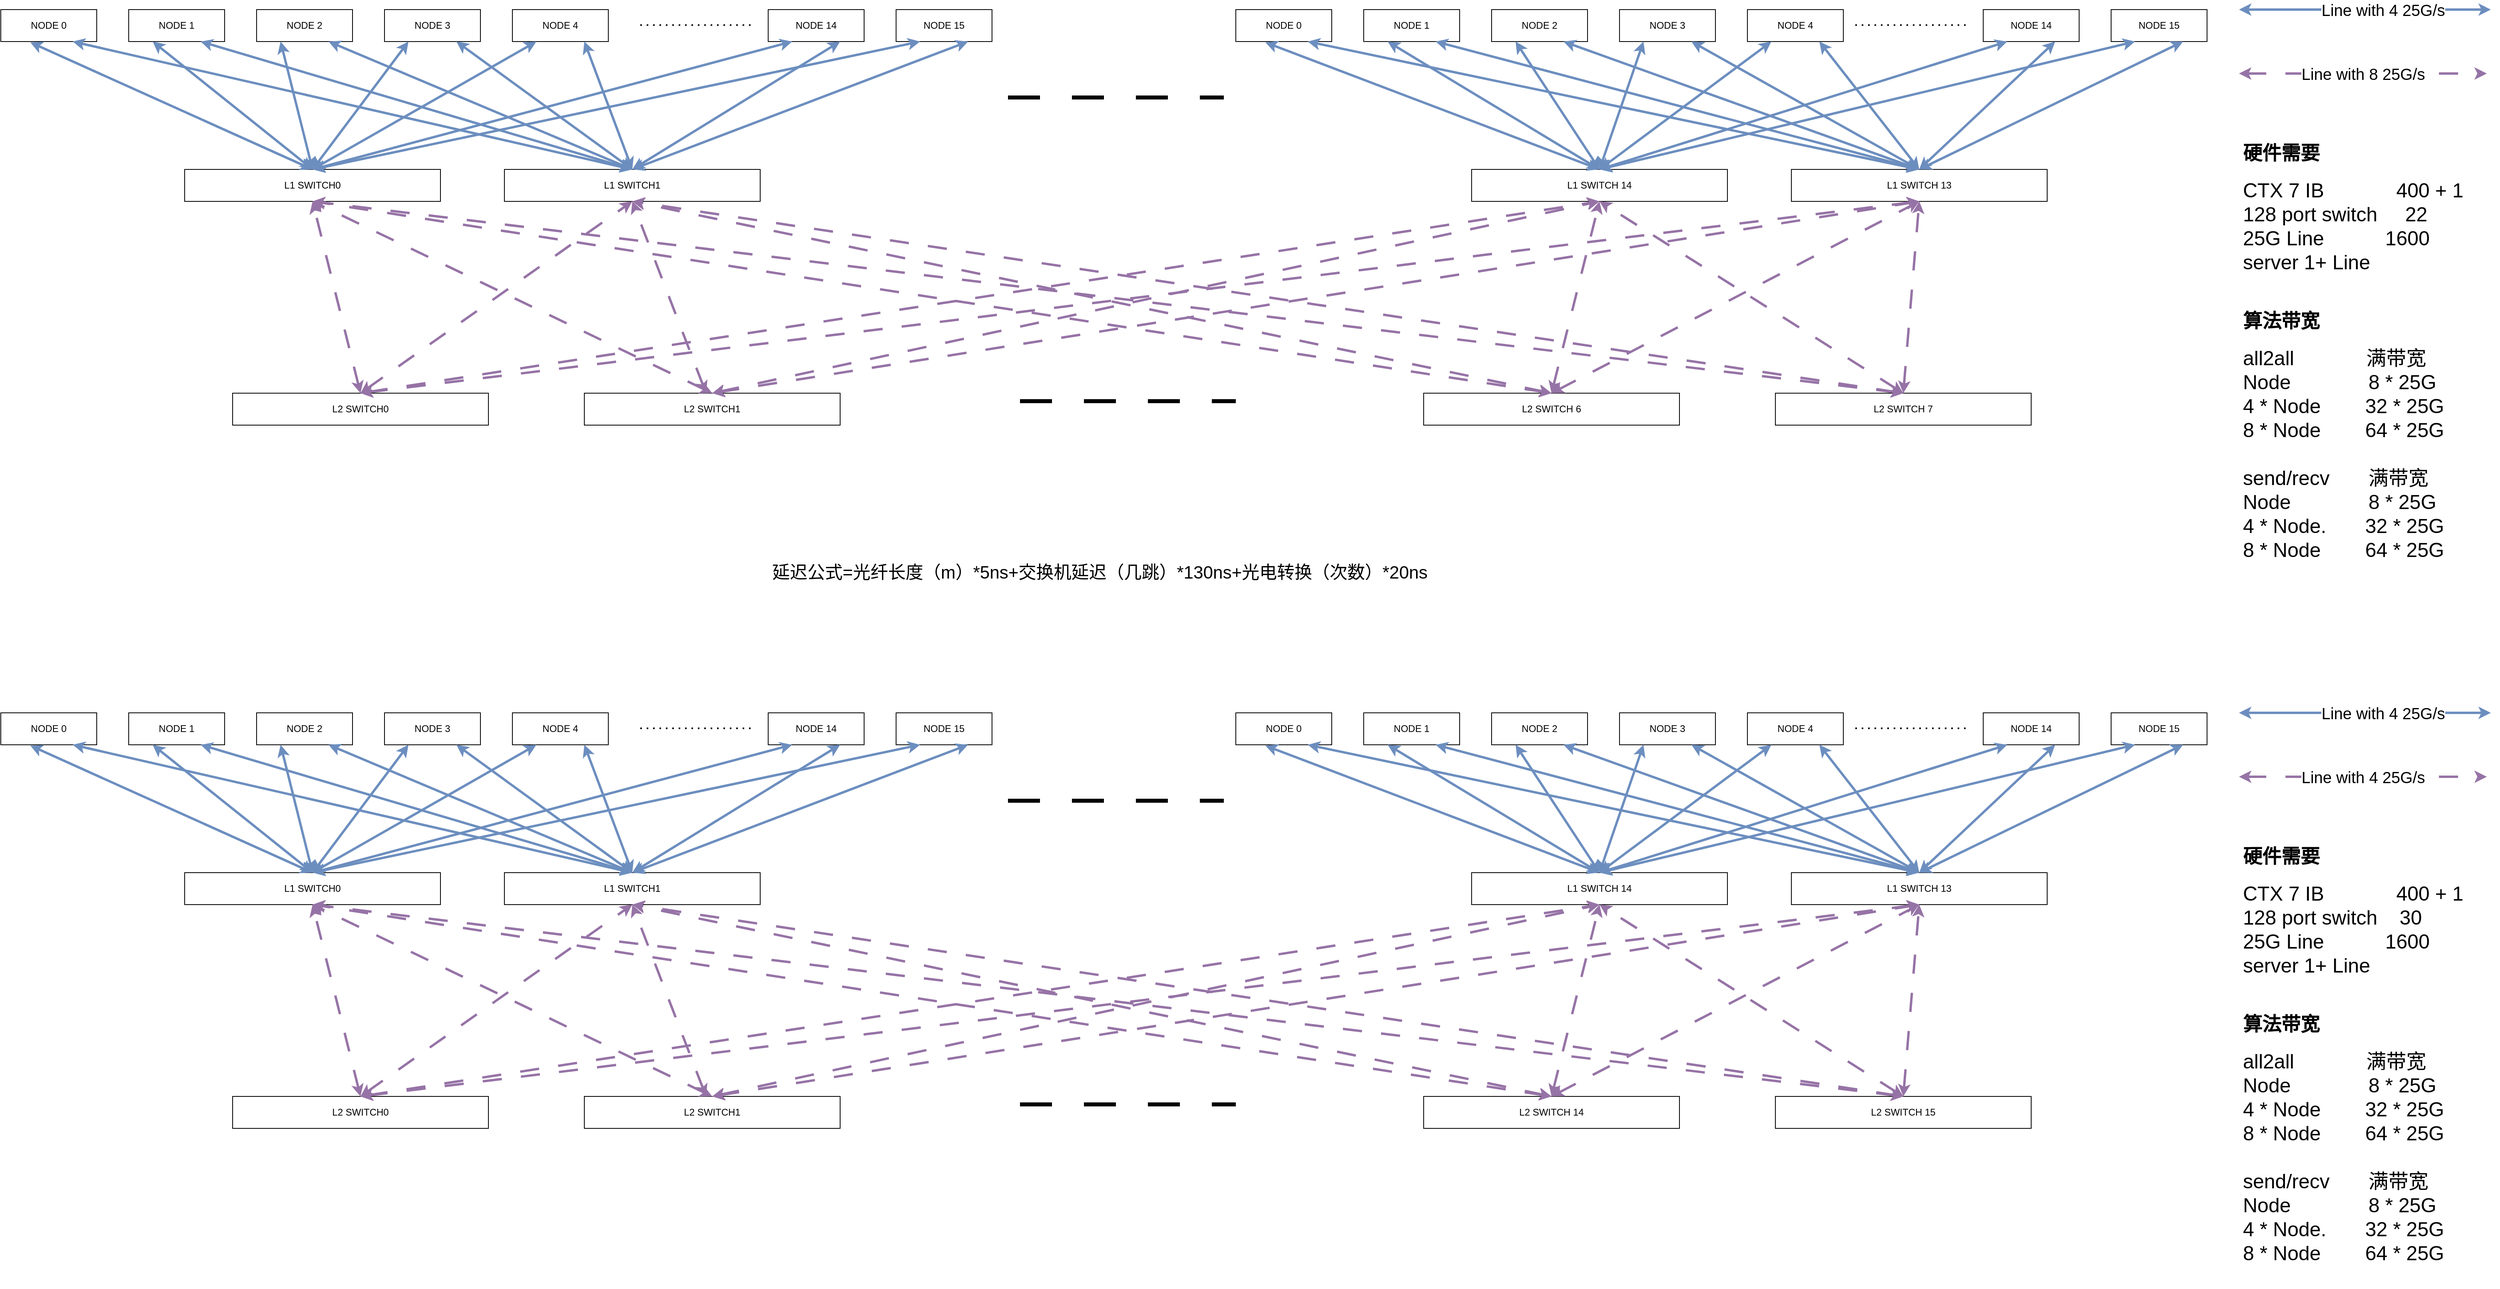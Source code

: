 <mxfile version="21.3.8" type="github">
  <diagram name="Page-1" id="Mw5EDIEJUwidYdBa6SzD">
    <mxGraphModel dx="1023" dy="575" grid="1" gridSize="10" guides="1" tooltips="1" connect="1" arrows="1" fold="1" page="1" pageScale="1" pageWidth="850" pageHeight="1100" math="0" shadow="0">
      <root>
        <mxCell id="0" />
        <mxCell id="1" parent="0" />
        <mxCell id="vtRSRkSAmiNlVq3cGCPo-1" value="NODE 0" style="rounded=0;whiteSpace=wrap;html=1;" vertex="1" parent="1">
          <mxGeometry x="80" y="80" width="120" height="40" as="geometry" />
        </mxCell>
        <mxCell id="vtRSRkSAmiNlVq3cGCPo-2" value="NODE 1" style="rounded=0;whiteSpace=wrap;html=1;" vertex="1" parent="1">
          <mxGeometry x="240" y="80" width="120" height="40" as="geometry" />
        </mxCell>
        <mxCell id="vtRSRkSAmiNlVq3cGCPo-3" value="NODE 2" style="rounded=0;whiteSpace=wrap;html=1;" vertex="1" parent="1">
          <mxGeometry x="400" y="80" width="120" height="40" as="geometry" />
        </mxCell>
        <mxCell id="vtRSRkSAmiNlVq3cGCPo-4" value="NODE 3" style="rounded=0;whiteSpace=wrap;html=1;" vertex="1" parent="1">
          <mxGeometry x="560" y="80" width="120" height="40" as="geometry" />
        </mxCell>
        <mxCell id="vtRSRkSAmiNlVq3cGCPo-5" value="NODE 4" style="rounded=0;whiteSpace=wrap;html=1;" vertex="1" parent="1">
          <mxGeometry x="720" y="80" width="120" height="40" as="geometry" />
        </mxCell>
        <mxCell id="vtRSRkSAmiNlVq3cGCPo-6" value="L1 SWITCH0" style="rounded=0;whiteSpace=wrap;html=1;" vertex="1" parent="1">
          <mxGeometry x="310" y="280" width="320" height="40" as="geometry" />
        </mxCell>
        <mxCell id="vtRSRkSAmiNlVq3cGCPo-7" value="L1 SWITCH1" style="rounded=0;whiteSpace=wrap;html=1;" vertex="1" parent="1">
          <mxGeometry x="710" y="280" width="320" height="40" as="geometry" />
        </mxCell>
        <mxCell id="vtRSRkSAmiNlVq3cGCPo-8" value="" style="endArrow=classic;startArrow=classic;html=1;rounded=0;entryX=0.308;entryY=1.025;entryDx=0;entryDy=0;entryPerimeter=0;exitX=0.5;exitY=0;exitDx=0;exitDy=0;fillColor=#dae8fc;strokeColor=#6c8ebf;strokeWidth=3;" edge="1" parent="1" source="vtRSRkSAmiNlVq3cGCPo-6" target="vtRSRkSAmiNlVq3cGCPo-1">
          <mxGeometry width="50" height="50" relative="1" as="geometry">
            <mxPoint x="440" y="610" as="sourcePoint" />
            <mxPoint x="490" y="560" as="targetPoint" />
          </mxGeometry>
        </mxCell>
        <mxCell id="vtRSRkSAmiNlVq3cGCPo-9" value="" style="endArrow=classic;startArrow=classic;html=1;rounded=0;entryX=0.75;entryY=1;entryDx=0;entryDy=0;exitX=0.5;exitY=0;exitDx=0;exitDy=0;fillColor=#dae8fc;strokeColor=#6c8ebf;strokeWidth=3;" edge="1" parent="1" source="vtRSRkSAmiNlVq3cGCPo-7" target="vtRSRkSAmiNlVq3cGCPo-1">
          <mxGeometry width="50" height="50" relative="1" as="geometry">
            <mxPoint x="190" y="210" as="sourcePoint" />
            <mxPoint x="127" y="131" as="targetPoint" />
          </mxGeometry>
        </mxCell>
        <mxCell id="vtRSRkSAmiNlVq3cGCPo-10" value="" style="endArrow=classic;startArrow=classic;html=1;rounded=0;entryX=0.25;entryY=1;entryDx=0;entryDy=0;exitX=0.5;exitY=0;exitDx=0;exitDy=0;fillColor=#dae8fc;strokeColor=#6c8ebf;strokeWidth=3;" edge="1" parent="1" source="vtRSRkSAmiNlVq3cGCPo-6" target="vtRSRkSAmiNlVq3cGCPo-2">
          <mxGeometry width="50" height="50" relative="1" as="geometry">
            <mxPoint x="559" y="209" as="sourcePoint" />
            <mxPoint x="180" y="130" as="targetPoint" />
          </mxGeometry>
        </mxCell>
        <mxCell id="vtRSRkSAmiNlVq3cGCPo-11" value="" style="endArrow=classic;startArrow=classic;html=1;rounded=0;entryX=0.75;entryY=1;entryDx=0;entryDy=0;exitX=0.5;exitY=0;exitDx=0;exitDy=0;fillColor=#dae8fc;strokeColor=#6c8ebf;strokeWidth=3;" edge="1" parent="1" source="vtRSRkSAmiNlVq3cGCPo-7" target="vtRSRkSAmiNlVq3cGCPo-2">
          <mxGeometry width="50" height="50" relative="1" as="geometry">
            <mxPoint x="559" y="209" as="sourcePoint" />
            <mxPoint x="180" y="130" as="targetPoint" />
          </mxGeometry>
        </mxCell>
        <mxCell id="vtRSRkSAmiNlVq3cGCPo-12" value="" style="endArrow=classic;startArrow=classic;html=1;rounded=0;entryX=0.25;entryY=1;entryDx=0;entryDy=0;exitX=0.5;exitY=0;exitDx=0;exitDy=0;fillColor=#dae8fc;strokeColor=#6c8ebf;strokeWidth=3;" edge="1" parent="1" source="vtRSRkSAmiNlVq3cGCPo-6" target="vtRSRkSAmiNlVq3cGCPo-3">
          <mxGeometry width="50" height="50" relative="1" as="geometry">
            <mxPoint x="590" y="210" as="sourcePoint" />
            <mxPoint x="180" y="130" as="targetPoint" />
          </mxGeometry>
        </mxCell>
        <mxCell id="vtRSRkSAmiNlVq3cGCPo-13" value="" style="endArrow=classic;startArrow=classic;html=1;rounded=0;entryX=0.75;entryY=1;entryDx=0;entryDy=0;exitX=0.5;exitY=0;exitDx=0;exitDy=0;fillColor=#dae8fc;strokeColor=#6c8ebf;strokeWidth=3;" edge="1" parent="1" source="vtRSRkSAmiNlVq3cGCPo-7" target="vtRSRkSAmiNlVq3cGCPo-3">
          <mxGeometry width="50" height="50" relative="1" as="geometry">
            <mxPoint x="590" y="210" as="sourcePoint" />
            <mxPoint x="180" y="130" as="targetPoint" />
          </mxGeometry>
        </mxCell>
        <mxCell id="vtRSRkSAmiNlVq3cGCPo-14" value="" style="endArrow=classic;startArrow=classic;html=1;rounded=0;entryX=0.25;entryY=1;entryDx=0;entryDy=0;exitX=0.5;exitY=0;exitDx=0;exitDy=0;fillColor=#dae8fc;strokeColor=#6c8ebf;strokeWidth=3;" edge="1" parent="1" source="vtRSRkSAmiNlVq3cGCPo-6" target="vtRSRkSAmiNlVq3cGCPo-4">
          <mxGeometry width="50" height="50" relative="1" as="geometry">
            <mxPoint x="590" y="210" as="sourcePoint" />
            <mxPoint x="340" y="130" as="targetPoint" />
          </mxGeometry>
        </mxCell>
        <mxCell id="vtRSRkSAmiNlVq3cGCPo-15" value="" style="endArrow=classic;startArrow=classic;html=1;rounded=0;entryX=0.25;entryY=1;entryDx=0;entryDy=0;fillColor=#dae8fc;strokeColor=#6c8ebf;strokeWidth=3;exitX=0.5;exitY=0;exitDx=0;exitDy=0;" edge="1" parent="1" source="vtRSRkSAmiNlVq3cGCPo-6" target="vtRSRkSAmiNlVq3cGCPo-5">
          <mxGeometry width="50" height="50" relative="1" as="geometry">
            <mxPoint x="340" y="200" as="sourcePoint" />
            <mxPoint x="600" y="130" as="targetPoint" />
          </mxGeometry>
        </mxCell>
        <mxCell id="vtRSRkSAmiNlVq3cGCPo-16" value="" style="endArrow=classic;startArrow=classic;html=1;rounded=0;entryX=0.75;entryY=1;entryDx=0;entryDy=0;exitX=0.5;exitY=0;exitDx=0;exitDy=0;fillColor=#dae8fc;strokeColor=#6c8ebf;strokeWidth=3;" edge="1" parent="1" source="vtRSRkSAmiNlVq3cGCPo-7" target="vtRSRkSAmiNlVq3cGCPo-4">
          <mxGeometry width="50" height="50" relative="1" as="geometry">
            <mxPoint x="670" y="210" as="sourcePoint" />
            <mxPoint x="500" y="130" as="targetPoint" />
          </mxGeometry>
        </mxCell>
        <mxCell id="vtRSRkSAmiNlVq3cGCPo-17" value="" style="endArrow=classic;startArrow=classic;html=1;rounded=0;entryX=0.75;entryY=1;entryDx=0;entryDy=0;exitX=0.5;exitY=0;exitDx=0;exitDy=0;fillColor=#dae8fc;strokeColor=#6c8ebf;strokeWidth=3;" edge="1" parent="1" source="vtRSRkSAmiNlVq3cGCPo-7" target="vtRSRkSAmiNlVq3cGCPo-5">
          <mxGeometry width="50" height="50" relative="1" as="geometry">
            <mxPoint x="750" y="210" as="sourcePoint" />
            <mxPoint x="660" y="130" as="targetPoint" />
          </mxGeometry>
        </mxCell>
        <mxCell id="vtRSRkSAmiNlVq3cGCPo-18" value="NODE 0" style="rounded=0;whiteSpace=wrap;html=1;" vertex="1" parent="1">
          <mxGeometry x="1625" y="80" width="120" height="40" as="geometry" />
        </mxCell>
        <mxCell id="vtRSRkSAmiNlVq3cGCPo-19" value="NODE 1" style="rounded=0;whiteSpace=wrap;html=1;" vertex="1" parent="1">
          <mxGeometry x="1785" y="80" width="120" height="40" as="geometry" />
        </mxCell>
        <mxCell id="vtRSRkSAmiNlVq3cGCPo-20" value="NODE 2" style="rounded=0;whiteSpace=wrap;html=1;" vertex="1" parent="1">
          <mxGeometry x="1945" y="80" width="120" height="40" as="geometry" />
        </mxCell>
        <mxCell id="vtRSRkSAmiNlVq3cGCPo-21" value="NODE 3" style="rounded=0;whiteSpace=wrap;html=1;" vertex="1" parent="1">
          <mxGeometry x="2105" y="80" width="120" height="40" as="geometry" />
        </mxCell>
        <mxCell id="vtRSRkSAmiNlVq3cGCPo-22" value="NODE 4" style="rounded=0;whiteSpace=wrap;html=1;" vertex="1" parent="1">
          <mxGeometry x="2265" y="80" width="120" height="40" as="geometry" />
        </mxCell>
        <mxCell id="vtRSRkSAmiNlVq3cGCPo-23" value="L1 SWITCH 14" style="rounded=0;whiteSpace=wrap;html=1;" vertex="1" parent="1">
          <mxGeometry x="1920" y="280" width="320" height="40" as="geometry" />
        </mxCell>
        <mxCell id="vtRSRkSAmiNlVq3cGCPo-24" value="L1 SWITCH 13" style="rounded=0;whiteSpace=wrap;html=1;" vertex="1" parent="1">
          <mxGeometry x="2320" y="280" width="320" height="40" as="geometry" />
        </mxCell>
        <mxCell id="vtRSRkSAmiNlVq3cGCPo-25" value="" style="endArrow=classic;startArrow=classic;html=1;rounded=0;entryX=0.308;entryY=1.025;entryDx=0;entryDy=0;entryPerimeter=0;exitX=0.5;exitY=0;exitDx=0;exitDy=0;fillColor=#dae8fc;strokeColor=#6c8ebf;strokeWidth=3;" edge="1" parent="1" source="vtRSRkSAmiNlVq3cGCPo-23" target="vtRSRkSAmiNlVq3cGCPo-18">
          <mxGeometry width="50" height="50" relative="1" as="geometry">
            <mxPoint x="1985" y="610" as="sourcePoint" />
            <mxPoint x="2035" y="560" as="targetPoint" />
          </mxGeometry>
        </mxCell>
        <mxCell id="vtRSRkSAmiNlVq3cGCPo-26" value="" style="endArrow=classic;startArrow=classic;html=1;rounded=0;entryX=0.75;entryY=1;entryDx=0;entryDy=0;exitX=0.5;exitY=0;exitDx=0;exitDy=0;fillColor=#dae8fc;strokeColor=#6c8ebf;strokeWidth=3;" edge="1" parent="1" source="vtRSRkSAmiNlVq3cGCPo-24" target="vtRSRkSAmiNlVq3cGCPo-18">
          <mxGeometry width="50" height="50" relative="1" as="geometry">
            <mxPoint x="1735" y="210" as="sourcePoint" />
            <mxPoint x="1672" y="131" as="targetPoint" />
          </mxGeometry>
        </mxCell>
        <mxCell id="vtRSRkSAmiNlVq3cGCPo-27" value="" style="endArrow=classic;startArrow=classic;html=1;rounded=0;entryX=0.25;entryY=1;entryDx=0;entryDy=0;exitX=0.5;exitY=0;exitDx=0;exitDy=0;fillColor=#dae8fc;strokeColor=#6c8ebf;strokeWidth=3;" edge="1" parent="1" source="vtRSRkSAmiNlVq3cGCPo-23" target="vtRSRkSAmiNlVq3cGCPo-19">
          <mxGeometry width="50" height="50" relative="1" as="geometry">
            <mxPoint x="2104" y="209" as="sourcePoint" />
            <mxPoint x="1725" y="130" as="targetPoint" />
          </mxGeometry>
        </mxCell>
        <mxCell id="vtRSRkSAmiNlVq3cGCPo-28" value="" style="endArrow=classic;startArrow=classic;html=1;rounded=0;entryX=0.75;entryY=1;entryDx=0;entryDy=0;exitX=0.5;exitY=0;exitDx=0;exitDy=0;fillColor=#dae8fc;strokeColor=#6c8ebf;strokeWidth=3;" edge="1" parent="1" source="vtRSRkSAmiNlVq3cGCPo-24" target="vtRSRkSAmiNlVq3cGCPo-19">
          <mxGeometry width="50" height="50" relative="1" as="geometry">
            <mxPoint x="2104" y="209" as="sourcePoint" />
            <mxPoint x="1725" y="130" as="targetPoint" />
          </mxGeometry>
        </mxCell>
        <mxCell id="vtRSRkSAmiNlVq3cGCPo-29" value="" style="endArrow=classic;startArrow=classic;html=1;rounded=0;entryX=0.25;entryY=1;entryDx=0;entryDy=0;exitX=0.5;exitY=0;exitDx=0;exitDy=0;fillColor=#dae8fc;strokeColor=#6c8ebf;strokeWidth=3;" edge="1" parent="1" source="vtRSRkSAmiNlVq3cGCPo-23" target="vtRSRkSAmiNlVq3cGCPo-20">
          <mxGeometry width="50" height="50" relative="1" as="geometry">
            <mxPoint x="2135" y="210" as="sourcePoint" />
            <mxPoint x="1725" y="130" as="targetPoint" />
          </mxGeometry>
        </mxCell>
        <mxCell id="vtRSRkSAmiNlVq3cGCPo-30" value="" style="endArrow=classic;startArrow=classic;html=1;rounded=0;entryX=0.75;entryY=1;entryDx=0;entryDy=0;exitX=0.5;exitY=0;exitDx=0;exitDy=0;fillColor=#dae8fc;strokeColor=#6c8ebf;strokeWidth=3;" edge="1" parent="1" source="vtRSRkSAmiNlVq3cGCPo-24" target="vtRSRkSAmiNlVq3cGCPo-20">
          <mxGeometry width="50" height="50" relative="1" as="geometry">
            <mxPoint x="2135" y="210" as="sourcePoint" />
            <mxPoint x="1725" y="130" as="targetPoint" />
          </mxGeometry>
        </mxCell>
        <mxCell id="vtRSRkSAmiNlVq3cGCPo-31" value="" style="endArrow=classic;startArrow=classic;html=1;rounded=0;entryX=0.25;entryY=1;entryDx=0;entryDy=0;exitX=0.5;exitY=0;exitDx=0;exitDy=0;fillColor=#dae8fc;strokeColor=#6c8ebf;strokeWidth=3;" edge="1" parent="1" source="vtRSRkSAmiNlVq3cGCPo-23" target="vtRSRkSAmiNlVq3cGCPo-21">
          <mxGeometry width="50" height="50" relative="1" as="geometry">
            <mxPoint x="2135" y="210" as="sourcePoint" />
            <mxPoint x="1885" y="130" as="targetPoint" />
          </mxGeometry>
        </mxCell>
        <mxCell id="vtRSRkSAmiNlVq3cGCPo-32" value="" style="endArrow=classic;startArrow=classic;html=1;rounded=0;entryX=0.25;entryY=1;entryDx=0;entryDy=0;fillColor=#dae8fc;strokeColor=#6c8ebf;strokeWidth=3;exitX=0.5;exitY=0;exitDx=0;exitDy=0;" edge="1" parent="1" source="vtRSRkSAmiNlVq3cGCPo-23" target="vtRSRkSAmiNlVq3cGCPo-22">
          <mxGeometry width="50" height="50" relative="1" as="geometry">
            <mxPoint x="1885" y="200" as="sourcePoint" />
            <mxPoint x="2145" y="130" as="targetPoint" />
          </mxGeometry>
        </mxCell>
        <mxCell id="vtRSRkSAmiNlVq3cGCPo-33" value="" style="endArrow=classic;startArrow=classic;html=1;rounded=0;entryX=0.75;entryY=1;entryDx=0;entryDy=0;exitX=0.5;exitY=0;exitDx=0;exitDy=0;fillColor=#dae8fc;strokeColor=#6c8ebf;strokeWidth=3;" edge="1" parent="1" source="vtRSRkSAmiNlVq3cGCPo-24" target="vtRSRkSAmiNlVq3cGCPo-21">
          <mxGeometry width="50" height="50" relative="1" as="geometry">
            <mxPoint x="2215" y="210" as="sourcePoint" />
            <mxPoint x="2045" y="130" as="targetPoint" />
          </mxGeometry>
        </mxCell>
        <mxCell id="vtRSRkSAmiNlVq3cGCPo-34" value="" style="endArrow=classic;startArrow=classic;html=1;rounded=0;entryX=0.75;entryY=1;entryDx=0;entryDy=0;exitX=0.5;exitY=0;exitDx=0;exitDy=0;fillColor=#dae8fc;strokeColor=#6c8ebf;strokeWidth=3;" edge="1" parent="1" source="vtRSRkSAmiNlVq3cGCPo-24" target="vtRSRkSAmiNlVq3cGCPo-22">
          <mxGeometry width="50" height="50" relative="1" as="geometry">
            <mxPoint x="2295" y="210" as="sourcePoint" />
            <mxPoint x="2205" y="130" as="targetPoint" />
          </mxGeometry>
        </mxCell>
        <mxCell id="vtRSRkSAmiNlVq3cGCPo-35" value="" style="endArrow=none;dashed=1;html=1;rounded=0;dashPattern=8 8;strokeWidth=5;" edge="1" parent="1">
          <mxGeometry width="50" height="50" relative="1" as="geometry">
            <mxPoint x="1340" y="190" as="sourcePoint" />
            <mxPoint x="1610" y="190" as="targetPoint" />
          </mxGeometry>
        </mxCell>
        <mxCell id="vtRSRkSAmiNlVq3cGCPo-36" value="L2 SWITCH0" style="rounded=0;whiteSpace=wrap;html=1;" vertex="1" parent="1">
          <mxGeometry x="370" y="560" width="320" height="40" as="geometry" />
        </mxCell>
        <mxCell id="vtRSRkSAmiNlVq3cGCPo-37" value="L2 SWITCH1" style="rounded=0;whiteSpace=wrap;html=1;" vertex="1" parent="1">
          <mxGeometry x="810" y="560" width="320" height="40" as="geometry" />
        </mxCell>
        <mxCell id="vtRSRkSAmiNlVq3cGCPo-38" value="L2 SWITCH 6" style="rounded=0;whiteSpace=wrap;html=1;" vertex="1" parent="1">
          <mxGeometry x="1860" y="560" width="320" height="40" as="geometry" />
        </mxCell>
        <mxCell id="vtRSRkSAmiNlVq3cGCPo-39" value="L2 SWITCH 7" style="rounded=0;whiteSpace=wrap;html=1;" vertex="1" parent="1">
          <mxGeometry x="2300" y="560" width="320" height="40" as="geometry" />
        </mxCell>
        <mxCell id="vtRSRkSAmiNlVq3cGCPo-40" value="" style="endArrow=classic;startArrow=classic;html=1;rounded=0;entryX=0.5;entryY=1;entryDx=0;entryDy=0;exitX=0.5;exitY=0;exitDx=0;exitDy=0;fillColor=#e1d5e7;strokeColor=#9673a6;strokeWidth=3;dashed=1;dashPattern=8 8;" edge="1" parent="1" source="vtRSRkSAmiNlVq3cGCPo-36" target="vtRSRkSAmiNlVq3cGCPo-6">
          <mxGeometry width="50" height="50" relative="1" as="geometry">
            <mxPoint x="880" y="290" as="sourcePoint" />
            <mxPoint x="390" y="130" as="targetPoint" />
          </mxGeometry>
        </mxCell>
        <mxCell id="vtRSRkSAmiNlVq3cGCPo-41" value="" style="endArrow=classic;startArrow=classic;html=1;rounded=0;entryX=0.5;entryY=1;entryDx=0;entryDy=0;exitX=0.5;exitY=0;exitDx=0;exitDy=0;fillColor=#e1d5e7;strokeColor=#9673a6;strokeWidth=3;dashed=1;dashPattern=8 8;" edge="1" parent="1" source="vtRSRkSAmiNlVq3cGCPo-37" target="vtRSRkSAmiNlVq3cGCPo-6">
          <mxGeometry width="50" height="50" relative="1" as="geometry">
            <mxPoint x="620" y="570" as="sourcePoint" />
            <mxPoint x="480" y="330" as="targetPoint" />
          </mxGeometry>
        </mxCell>
        <mxCell id="vtRSRkSAmiNlVq3cGCPo-42" value="" style="endArrow=classic;startArrow=classic;html=1;rounded=0;entryX=0.5;entryY=1;entryDx=0;entryDy=0;exitX=0.5;exitY=0;exitDx=0;exitDy=0;fillColor=#e1d5e7;strokeColor=#9673a6;strokeWidth=3;dashed=1;dashPattern=8 8;" edge="1" parent="1" source="vtRSRkSAmiNlVq3cGCPo-38" target="vtRSRkSAmiNlVq3cGCPo-6">
          <mxGeometry width="50" height="50" relative="1" as="geometry">
            <mxPoint x="850" y="570" as="sourcePoint" />
            <mxPoint x="270" y="330" as="targetPoint" />
          </mxGeometry>
        </mxCell>
        <mxCell id="vtRSRkSAmiNlVq3cGCPo-43" value="" style="endArrow=classic;startArrow=classic;html=1;rounded=0;entryX=0.5;entryY=1;entryDx=0;entryDy=0;exitX=0.5;exitY=0;exitDx=0;exitDy=0;fillColor=#e1d5e7;strokeColor=#9673a6;strokeWidth=3;dashed=1;dashPattern=8 8;" edge="1" parent="1" source="vtRSRkSAmiNlVq3cGCPo-39" target="vtRSRkSAmiNlVq3cGCPo-6">
          <mxGeometry width="50" height="50" relative="1" as="geometry">
            <mxPoint x="1410" y="570" as="sourcePoint" />
            <mxPoint x="270" y="330" as="targetPoint" />
          </mxGeometry>
        </mxCell>
        <mxCell id="vtRSRkSAmiNlVq3cGCPo-44" value="" style="endArrow=none;dashed=1;html=1;rounded=0;dashPattern=8 8;strokeWidth=5;" edge="1" parent="1">
          <mxGeometry width="50" height="50" relative="1" as="geometry">
            <mxPoint x="1355" y="570" as="sourcePoint" />
            <mxPoint x="1625" y="570" as="targetPoint" />
          </mxGeometry>
        </mxCell>
        <mxCell id="vtRSRkSAmiNlVq3cGCPo-45" value="" style="endArrow=classic;startArrow=classic;html=1;rounded=0;entryX=0.5;entryY=1;entryDx=0;entryDy=0;exitX=0.5;exitY=0;exitDx=0;exitDy=0;fillColor=#e1d5e7;strokeColor=#9673a6;strokeWidth=3;dashed=1;dashPattern=8 8;" edge="1" parent="1" source="vtRSRkSAmiNlVq3cGCPo-36" target="vtRSRkSAmiNlVq3cGCPo-7">
          <mxGeometry width="50" height="50" relative="1" as="geometry">
            <mxPoint x="540" y="570" as="sourcePoint" />
            <mxPoint x="480" y="330" as="targetPoint" />
          </mxGeometry>
        </mxCell>
        <mxCell id="vtRSRkSAmiNlVq3cGCPo-46" value="" style="endArrow=classic;startArrow=classic;html=1;rounded=0;entryX=0.5;entryY=1;entryDx=0;entryDy=0;fillColor=#e1d5e7;strokeColor=#9673a6;strokeWidth=3;dashed=1;dashPattern=8 8;exitX=0.5;exitY=0;exitDx=0;exitDy=0;" edge="1" parent="1" target="vtRSRkSAmiNlVq3cGCPo-23" source="vtRSRkSAmiNlVq3cGCPo-36">
          <mxGeometry width="50" height="50" relative="1" as="geometry">
            <mxPoint x="320" y="560" as="sourcePoint" />
            <mxPoint x="670" y="330" as="targetPoint" />
          </mxGeometry>
        </mxCell>
        <mxCell id="vtRSRkSAmiNlVq3cGCPo-47" value="" style="endArrow=classic;startArrow=classic;html=1;rounded=0;entryX=0.5;entryY=1;entryDx=0;entryDy=0;fillColor=#e1d5e7;strokeColor=#9673a6;strokeWidth=3;exitX=0.5;exitY=0;exitDx=0;exitDy=0;dashed=1;dashPattern=8 8;" edge="1" parent="1" source="vtRSRkSAmiNlVq3cGCPo-36" target="vtRSRkSAmiNlVq3cGCPo-24">
          <mxGeometry width="50" height="50" relative="1" as="geometry">
            <mxPoint x="320" y="560" as="sourcePoint" />
            <mxPoint x="1470" y="330" as="targetPoint" />
          </mxGeometry>
        </mxCell>
        <mxCell id="vtRSRkSAmiNlVq3cGCPo-48" value="" style="endArrow=classic;startArrow=classic;html=1;rounded=0;entryX=0.5;entryY=1;entryDx=0;entryDy=0;fillColor=#e1d5e7;strokeColor=#9673a6;strokeWidth=3;dashed=1;dashPattern=8 8;" edge="1" parent="1" source="vtRSRkSAmiNlVq3cGCPo-37" target="vtRSRkSAmiNlVq3cGCPo-7">
          <mxGeometry width="50" height="50" relative="1" as="geometry">
            <mxPoint x="540" y="570" as="sourcePoint" />
            <mxPoint x="1680" y="330" as="targetPoint" />
          </mxGeometry>
        </mxCell>
        <mxCell id="vtRSRkSAmiNlVq3cGCPo-49" value="" style="endArrow=classic;startArrow=classic;html=1;rounded=0;entryX=0.5;entryY=1;entryDx=0;entryDy=0;fillColor=#e1d5e7;strokeColor=#9673a6;strokeWidth=3;exitX=0.5;exitY=0;exitDx=0;exitDy=0;dashed=1;dashPattern=8 8;" edge="1" parent="1" source="vtRSRkSAmiNlVq3cGCPo-37" target="vtRSRkSAmiNlVq3cGCPo-23">
          <mxGeometry width="50" height="50" relative="1" as="geometry">
            <mxPoint x="762" y="570" as="sourcePoint" />
            <mxPoint x="670" y="330" as="targetPoint" />
          </mxGeometry>
        </mxCell>
        <mxCell id="vtRSRkSAmiNlVq3cGCPo-50" value="" style="endArrow=classic;startArrow=classic;html=1;rounded=0;entryX=0.5;entryY=1;entryDx=0;entryDy=0;fillColor=#e1d5e7;strokeColor=#9673a6;strokeWidth=3;exitX=0.5;exitY=0;exitDx=0;exitDy=0;dashed=1;dashPattern=8 8;" edge="1" parent="1" source="vtRSRkSAmiNlVq3cGCPo-37" target="vtRSRkSAmiNlVq3cGCPo-24">
          <mxGeometry width="50" height="50" relative="1" as="geometry">
            <mxPoint x="770" y="570" as="sourcePoint" />
            <mxPoint x="1470" y="330" as="targetPoint" />
          </mxGeometry>
        </mxCell>
        <mxCell id="vtRSRkSAmiNlVq3cGCPo-51" value="" style="endArrow=classic;startArrow=classic;html=1;rounded=0;entryX=0.5;entryY=1;entryDx=0;entryDy=0;fillColor=#e1d5e7;strokeColor=#9673a6;strokeWidth=3;exitX=0.5;exitY=0;exitDx=0;exitDy=0;dashed=1;dashPattern=8 8;" edge="1" parent="1" source="vtRSRkSAmiNlVq3cGCPo-38" target="vtRSRkSAmiNlVq3cGCPo-23">
          <mxGeometry width="50" height="50" relative="1" as="geometry">
            <mxPoint x="1382" y="570" as="sourcePoint" />
            <mxPoint x="1290" y="330" as="targetPoint" />
          </mxGeometry>
        </mxCell>
        <mxCell id="vtRSRkSAmiNlVq3cGCPo-52" value="" style="endArrow=classic;startArrow=classic;html=1;rounded=0;entryX=0.5;entryY=1;entryDx=0;entryDy=0;fillColor=#e1d5e7;strokeColor=#9673a6;strokeWidth=3;exitX=0.5;exitY=0;exitDx=0;exitDy=0;dashed=1;dashPattern=8 8;" edge="1" parent="1" source="vtRSRkSAmiNlVq3cGCPo-39" target="vtRSRkSAmiNlVq3cGCPo-24">
          <mxGeometry width="50" height="50" relative="1" as="geometry">
            <mxPoint x="2030" y="570" as="sourcePoint" />
            <mxPoint x="2090" y="330" as="targetPoint" />
          </mxGeometry>
        </mxCell>
        <mxCell id="vtRSRkSAmiNlVq3cGCPo-53" value="" style="endArrow=classic;startArrow=classic;html=1;rounded=0;entryX=0.5;entryY=1;entryDx=0;entryDy=0;fillColor=#e1d5e7;strokeColor=#9673a6;strokeWidth=3;exitX=0.5;exitY=0;exitDx=0;exitDy=0;dashed=1;dashPattern=8 8;" edge="1" parent="1" source="vtRSRkSAmiNlVq3cGCPo-38" target="vtRSRkSAmiNlVq3cGCPo-24">
          <mxGeometry width="50" height="50" relative="1" as="geometry">
            <mxPoint x="2470" y="570" as="sourcePoint" />
            <mxPoint x="2490" y="330" as="targetPoint" />
          </mxGeometry>
        </mxCell>
        <mxCell id="vtRSRkSAmiNlVq3cGCPo-54" value="" style="endArrow=classic;startArrow=classic;html=1;rounded=0;entryX=0.5;entryY=1;entryDx=0;entryDy=0;fillColor=#e1d5e7;strokeColor=#9673a6;strokeWidth=3;exitX=0.5;exitY=0;exitDx=0;exitDy=0;dashed=1;dashPattern=8 8;" edge="1" parent="1" source="vtRSRkSAmiNlVq3cGCPo-38" target="vtRSRkSAmiNlVq3cGCPo-7">
          <mxGeometry width="50" height="50" relative="1" as="geometry">
            <mxPoint x="1350" y="460" as="sourcePoint" />
            <mxPoint x="1870" y="330" as="targetPoint" />
          </mxGeometry>
        </mxCell>
        <mxCell id="vtRSRkSAmiNlVq3cGCPo-55" value="" style="endArrow=classic;startArrow=classic;html=1;rounded=0;entryX=0.5;entryY=1;entryDx=0;entryDy=0;fillColor=#e1d5e7;strokeColor=#9673a6;strokeWidth=3;exitX=0.5;exitY=0;exitDx=0;exitDy=0;dashed=1;dashPattern=8 8;" edge="1" parent="1" source="vtRSRkSAmiNlVq3cGCPo-39" target="vtRSRkSAmiNlVq3cGCPo-7">
          <mxGeometry width="50" height="50" relative="1" as="geometry">
            <mxPoint x="1410" y="570" as="sourcePoint" />
            <mxPoint x="670" y="330" as="targetPoint" />
          </mxGeometry>
        </mxCell>
        <mxCell id="vtRSRkSAmiNlVq3cGCPo-56" value="" style="endArrow=classic;startArrow=classic;html=1;rounded=0;entryX=0.5;entryY=1;entryDx=0;entryDy=0;fillColor=#e1d5e7;strokeColor=#9673a6;strokeWidth=3;exitX=0.5;exitY=0;exitDx=0;exitDy=0;dashed=1;dashPattern=8 8;" edge="1" parent="1" source="vtRSRkSAmiNlVq3cGCPo-39" target="vtRSRkSAmiNlVq3cGCPo-23">
          <mxGeometry width="50" height="50" relative="1" as="geometry">
            <mxPoint x="2030" y="570" as="sourcePoint" />
            <mxPoint x="2090" y="330" as="targetPoint" />
          </mxGeometry>
        </mxCell>
        <mxCell id="vtRSRkSAmiNlVq3cGCPo-57" value="&lt;font style=&quot;font-size: 20px;&quot;&gt;Line with 4 25G/s&lt;/font&gt;" style="endArrow=classic;startArrow=classic;html=1;rounded=0;entryX=0.308;entryY=1.025;entryDx=0;entryDy=0;entryPerimeter=0;fillColor=#dae8fc;strokeColor=#6c8ebf;strokeWidth=3;" edge="1" parent="1">
          <mxGeometry x="-0.143" width="50" height="50" relative="1" as="geometry">
            <mxPoint x="3195" y="80" as="sourcePoint" />
            <mxPoint x="2880" y="80" as="targetPoint" />
            <mxPoint as="offset" />
          </mxGeometry>
        </mxCell>
        <mxCell id="vtRSRkSAmiNlVq3cGCPo-58" value="&lt;font style=&quot;font-size: 20px;&quot;&gt;Line with 8 25G/s&lt;/font&gt;" style="endArrow=classic;startArrow=classic;html=1;rounded=0;fillColor=#e1d5e7;strokeColor=#9673a6;strokeWidth=3;dashed=1;dashPattern=8 8;" edge="1" parent="1">
          <mxGeometry width="50" height="50" relative="1" as="geometry">
            <mxPoint x="2880" y="160" as="sourcePoint" />
            <mxPoint x="3190" y="160" as="targetPoint" />
          </mxGeometry>
        </mxCell>
        <mxCell id="vtRSRkSAmiNlVq3cGCPo-59" value="&lt;h1&gt;硬件需要&lt;/h1&gt;&lt;div style=&quot;font-size: 25px;&quot;&gt;&lt;font style=&quot;font-size: 25px;&quot;&gt;CTX 7 IB&amp;nbsp; &amp;nbsp; &amp;nbsp; &amp;nbsp; &amp;nbsp; &amp;nbsp; &amp;nbsp;400 + 1&lt;/font&gt;&lt;/div&gt;&lt;div style=&quot;font-size: 25px;&quot;&gt;&lt;font style=&quot;font-size: 25px;&quot;&gt;128 port switch&amp;nbsp; &amp;nbsp; &amp;nbsp;22&lt;/font&gt;&lt;/div&gt;&lt;div style=&quot;font-size: 25px;&quot;&gt;&lt;font style=&quot;font-size: 25px;&quot;&gt;25G Line&amp;nbsp; &amp;nbsp; &amp;nbsp; &amp;nbsp; &amp;nbsp; &amp;nbsp;1600&lt;br&gt;server 1+ Line&lt;/font&gt;&lt;/div&gt;" style="text;html=1;strokeColor=none;fillColor=none;spacing=5;spacingTop=-20;whiteSpace=wrap;overflow=hidden;rounded=0;" vertex="1" parent="1">
          <mxGeometry x="2880" y="240" width="320" height="200" as="geometry" />
        </mxCell>
        <mxCell id="vtRSRkSAmiNlVq3cGCPo-60" value="&lt;h1&gt;算法带宽&lt;/h1&gt;&lt;div style=&quot;font-size: 25px;&quot;&gt;&lt;font style=&quot;font-size: 25px;&quot;&gt;all2all&amp;nbsp; &amp;nbsp; &amp;nbsp; &amp;nbsp; &amp;nbsp; &amp;nbsp; &amp;nbsp;满带宽&amp;nbsp;&lt;/font&gt;&lt;/div&gt;&lt;div style=&quot;font-size: 25px;&quot;&gt;Node&amp;nbsp; &amp;nbsp; &amp;nbsp; &amp;nbsp; &amp;nbsp; &amp;nbsp; &amp;nbsp; 8 * 25G&lt;/div&gt;&lt;div style=&quot;font-size: 25px;&quot;&gt;4 * Node&amp;nbsp; &amp;nbsp; &amp;nbsp; &amp;nbsp; 32 * 25G&lt;br&gt;&lt;/div&gt;&lt;div style=&quot;font-size: 25px;&quot;&gt;8 * Node&amp;nbsp; &amp;nbsp; &amp;nbsp; &amp;nbsp; 64 * 25G&lt;/div&gt;&lt;div style=&quot;font-size: 25px;&quot;&gt;&lt;br&gt;&lt;/div&gt;&lt;div style=&quot;font-size: 25px;&quot;&gt;send/recv&amp;nbsp; &amp;nbsp; &amp;nbsp; &amp;nbsp;满带宽&lt;/div&gt;&lt;div style=&quot;font-size: 25px;&quot;&gt;Node&amp;nbsp; &amp;nbsp; &amp;nbsp; &amp;nbsp; &amp;nbsp; &amp;nbsp; &amp;nbsp; 8 * 25G&lt;/div&gt;&lt;div style=&quot;font-size: 25px;&quot;&gt;4 * Node.&amp;nbsp; &amp;nbsp; &amp;nbsp; &amp;nbsp;32 * 25G&lt;/div&gt;&lt;div style=&quot;font-size: 25px;&quot;&gt;8 * Node&amp;nbsp; &amp;nbsp; &amp;nbsp; &amp;nbsp; 64 * 25G&lt;/div&gt;" style="text;html=1;strokeColor=none;fillColor=none;spacing=5;spacingTop=-20;whiteSpace=wrap;overflow=hidden;rounded=0;" vertex="1" parent="1">
          <mxGeometry x="2880" y="450" width="320" height="350" as="geometry" />
        </mxCell>
        <mxCell id="vtRSRkSAmiNlVq3cGCPo-61" value="NODE 15" style="rounded=0;whiteSpace=wrap;html=1;" vertex="1" parent="1">
          <mxGeometry x="1200" y="80" width="120" height="40" as="geometry" />
        </mxCell>
        <mxCell id="vtRSRkSAmiNlVq3cGCPo-62" value="NODE 14" style="rounded=0;whiteSpace=wrap;html=1;" vertex="1" parent="1">
          <mxGeometry x="1040" y="80" width="120" height="40" as="geometry" />
        </mxCell>
        <mxCell id="vtRSRkSAmiNlVq3cGCPo-63" value="" style="endArrow=classic;startArrow=classic;html=1;rounded=0;entryX=0.75;entryY=1;entryDx=0;entryDy=0;exitX=0.5;exitY=0;exitDx=0;exitDy=0;fillColor=#dae8fc;strokeColor=#6c8ebf;strokeWidth=3;" edge="1" parent="1" source="vtRSRkSAmiNlVq3cGCPo-7" target="vtRSRkSAmiNlVq3cGCPo-61">
          <mxGeometry width="50" height="50" relative="1" as="geometry">
            <mxPoint x="880" y="290" as="sourcePoint" />
            <mxPoint x="660" y="130" as="targetPoint" />
          </mxGeometry>
        </mxCell>
        <mxCell id="vtRSRkSAmiNlVq3cGCPo-64" value="" style="endArrow=classic;startArrow=classic;html=1;rounded=0;entryX=0.25;entryY=1;entryDx=0;entryDy=0;exitX=0.5;exitY=0;exitDx=0;exitDy=0;fillColor=#dae8fc;strokeColor=#6c8ebf;strokeWidth=3;" edge="1" parent="1" source="vtRSRkSAmiNlVq3cGCPo-6" target="vtRSRkSAmiNlVq3cGCPo-61">
          <mxGeometry width="50" height="50" relative="1" as="geometry">
            <mxPoint x="880" y="290" as="sourcePoint" />
            <mxPoint x="1300" y="130" as="targetPoint" />
          </mxGeometry>
        </mxCell>
        <mxCell id="vtRSRkSAmiNlVq3cGCPo-65" value="" style="endArrow=classic;startArrow=classic;html=1;rounded=0;entryX=0.75;entryY=1;entryDx=0;entryDy=0;exitX=0.5;exitY=0;exitDx=0;exitDy=0;fillColor=#dae8fc;strokeColor=#6c8ebf;strokeWidth=3;" edge="1" parent="1" source="vtRSRkSAmiNlVq3cGCPo-7" target="vtRSRkSAmiNlVq3cGCPo-62">
          <mxGeometry width="50" height="50" relative="1" as="geometry">
            <mxPoint x="880" y="290" as="sourcePoint" />
            <mxPoint x="1300" y="130" as="targetPoint" />
          </mxGeometry>
        </mxCell>
        <mxCell id="vtRSRkSAmiNlVq3cGCPo-66" value="" style="endArrow=classic;startArrow=classic;html=1;rounded=0;entryX=0.25;entryY=1;entryDx=0;entryDy=0;exitX=0.5;exitY=0;exitDx=0;exitDy=0;fillColor=#dae8fc;strokeColor=#6c8ebf;strokeWidth=3;" edge="1" parent="1" source="vtRSRkSAmiNlVq3cGCPo-6" target="vtRSRkSAmiNlVq3cGCPo-62">
          <mxGeometry width="50" height="50" relative="1" as="geometry">
            <mxPoint x="880" y="290" as="sourcePoint" />
            <mxPoint x="1140" y="130" as="targetPoint" />
          </mxGeometry>
        </mxCell>
        <mxCell id="vtRSRkSAmiNlVq3cGCPo-67" value="" style="endArrow=none;dashed=1;html=1;dashPattern=1 3;strokeWidth=2;rounded=0;" edge="1" parent="1">
          <mxGeometry width="50" height="50" relative="1" as="geometry">
            <mxPoint x="880" y="99.33" as="sourcePoint" />
            <mxPoint x="1020" y="99.33" as="targetPoint" />
          </mxGeometry>
        </mxCell>
        <mxCell id="vtRSRkSAmiNlVq3cGCPo-68" value="NODE 15" style="rounded=0;whiteSpace=wrap;html=1;" vertex="1" parent="1">
          <mxGeometry x="2720" y="80" width="120" height="40" as="geometry" />
        </mxCell>
        <mxCell id="vtRSRkSAmiNlVq3cGCPo-69" value="NODE 14" style="rounded=0;whiteSpace=wrap;html=1;" vertex="1" parent="1">
          <mxGeometry x="2560" y="80" width="120" height="40" as="geometry" />
        </mxCell>
        <mxCell id="vtRSRkSAmiNlVq3cGCPo-70" value="" style="endArrow=none;dashed=1;html=1;dashPattern=1 3;strokeWidth=2;rounded=0;" edge="1" parent="1">
          <mxGeometry width="50" height="50" relative="1" as="geometry">
            <mxPoint x="2400" y="99.33" as="sourcePoint" />
            <mxPoint x="2540" y="99.33" as="targetPoint" />
          </mxGeometry>
        </mxCell>
        <mxCell id="vtRSRkSAmiNlVq3cGCPo-71" value="" style="endArrow=classic;startArrow=classic;html=1;rounded=0;entryX=0.75;entryY=1;entryDx=0;entryDy=0;exitX=0.5;exitY=0;exitDx=0;exitDy=0;fillColor=#dae8fc;strokeColor=#6c8ebf;strokeWidth=3;" edge="1" parent="1" source="vtRSRkSAmiNlVq3cGCPo-24" target="vtRSRkSAmiNlVq3cGCPo-68">
          <mxGeometry width="50" height="50" relative="1" as="geometry">
            <mxPoint x="2490" y="290" as="sourcePoint" />
            <mxPoint x="2365" y="130" as="targetPoint" />
          </mxGeometry>
        </mxCell>
        <mxCell id="vtRSRkSAmiNlVq3cGCPo-72" value="" style="endArrow=classic;startArrow=classic;html=1;rounded=0;entryX=0.25;entryY=1;entryDx=0;entryDy=0;exitX=0.5;exitY=0;exitDx=0;exitDy=0;fillColor=#dae8fc;strokeColor=#6c8ebf;strokeWidth=3;" edge="1" parent="1" source="vtRSRkSAmiNlVq3cGCPo-23" target="vtRSRkSAmiNlVq3cGCPo-68">
          <mxGeometry width="50" height="50" relative="1" as="geometry">
            <mxPoint x="2490" y="290" as="sourcePoint" />
            <mxPoint x="2365" y="130" as="targetPoint" />
          </mxGeometry>
        </mxCell>
        <mxCell id="vtRSRkSAmiNlVq3cGCPo-73" value="" style="endArrow=classic;startArrow=classic;html=1;rounded=0;entryX=0.75;entryY=1;entryDx=0;entryDy=0;exitX=0.5;exitY=0;exitDx=0;exitDy=0;fillColor=#dae8fc;strokeColor=#6c8ebf;strokeWidth=3;" edge="1" parent="1" source="vtRSRkSAmiNlVq3cGCPo-24" target="vtRSRkSAmiNlVq3cGCPo-69">
          <mxGeometry width="50" height="50" relative="1" as="geometry">
            <mxPoint x="2090" y="290" as="sourcePoint" />
            <mxPoint x="2760" y="130" as="targetPoint" />
          </mxGeometry>
        </mxCell>
        <mxCell id="vtRSRkSAmiNlVq3cGCPo-74" value="" style="endArrow=classic;startArrow=classic;html=1;rounded=0;entryX=0.25;entryY=1;entryDx=0;entryDy=0;exitX=0.5;exitY=0;exitDx=0;exitDy=0;fillColor=#dae8fc;strokeColor=#6c8ebf;strokeWidth=3;" edge="1" parent="1" source="vtRSRkSAmiNlVq3cGCPo-23" target="vtRSRkSAmiNlVq3cGCPo-69">
          <mxGeometry width="50" height="50" relative="1" as="geometry">
            <mxPoint x="2490" y="290" as="sourcePoint" />
            <mxPoint x="2660" y="130" as="targetPoint" />
          </mxGeometry>
        </mxCell>
        <mxCell id="vtRSRkSAmiNlVq3cGCPo-75" value="NODE 0" style="rounded=0;whiteSpace=wrap;html=1;" vertex="1" parent="1">
          <mxGeometry x="80" y="960" width="120" height="40" as="geometry" />
        </mxCell>
        <mxCell id="vtRSRkSAmiNlVq3cGCPo-76" value="NODE 1" style="rounded=0;whiteSpace=wrap;html=1;" vertex="1" parent="1">
          <mxGeometry x="240" y="960" width="120" height="40" as="geometry" />
        </mxCell>
        <mxCell id="vtRSRkSAmiNlVq3cGCPo-77" value="NODE 2" style="rounded=0;whiteSpace=wrap;html=1;" vertex="1" parent="1">
          <mxGeometry x="400" y="960" width="120" height="40" as="geometry" />
        </mxCell>
        <mxCell id="vtRSRkSAmiNlVq3cGCPo-78" value="NODE 3" style="rounded=0;whiteSpace=wrap;html=1;" vertex="1" parent="1">
          <mxGeometry x="560" y="960" width="120" height="40" as="geometry" />
        </mxCell>
        <mxCell id="vtRSRkSAmiNlVq3cGCPo-79" value="NODE 4" style="rounded=0;whiteSpace=wrap;html=1;" vertex="1" parent="1">
          <mxGeometry x="720" y="960" width="120" height="40" as="geometry" />
        </mxCell>
        <mxCell id="vtRSRkSAmiNlVq3cGCPo-80" value="L1 SWITCH0" style="rounded=0;whiteSpace=wrap;html=1;" vertex="1" parent="1">
          <mxGeometry x="310" y="1160" width="320" height="40" as="geometry" />
        </mxCell>
        <mxCell id="vtRSRkSAmiNlVq3cGCPo-81" value="L1 SWITCH1" style="rounded=0;whiteSpace=wrap;html=1;" vertex="1" parent="1">
          <mxGeometry x="710" y="1160" width="320" height="40" as="geometry" />
        </mxCell>
        <mxCell id="vtRSRkSAmiNlVq3cGCPo-82" value="" style="endArrow=classic;startArrow=classic;html=1;rounded=0;entryX=0.308;entryY=1.025;entryDx=0;entryDy=0;entryPerimeter=0;exitX=0.5;exitY=0;exitDx=0;exitDy=0;fillColor=#dae8fc;strokeColor=#6c8ebf;strokeWidth=3;" edge="1" parent="1" source="vtRSRkSAmiNlVq3cGCPo-80" target="vtRSRkSAmiNlVq3cGCPo-75">
          <mxGeometry width="50" height="50" relative="1" as="geometry">
            <mxPoint x="440" y="1490" as="sourcePoint" />
            <mxPoint x="490" y="1440" as="targetPoint" />
          </mxGeometry>
        </mxCell>
        <mxCell id="vtRSRkSAmiNlVq3cGCPo-83" value="" style="endArrow=classic;startArrow=classic;html=1;rounded=0;entryX=0.75;entryY=1;entryDx=0;entryDy=0;exitX=0.5;exitY=0;exitDx=0;exitDy=0;fillColor=#dae8fc;strokeColor=#6c8ebf;strokeWidth=3;" edge="1" parent="1" source="vtRSRkSAmiNlVq3cGCPo-81" target="vtRSRkSAmiNlVq3cGCPo-75">
          <mxGeometry width="50" height="50" relative="1" as="geometry">
            <mxPoint x="190" y="1090" as="sourcePoint" />
            <mxPoint x="127" y="1011" as="targetPoint" />
          </mxGeometry>
        </mxCell>
        <mxCell id="vtRSRkSAmiNlVq3cGCPo-84" value="" style="endArrow=classic;startArrow=classic;html=1;rounded=0;entryX=0.25;entryY=1;entryDx=0;entryDy=0;exitX=0.5;exitY=0;exitDx=0;exitDy=0;fillColor=#dae8fc;strokeColor=#6c8ebf;strokeWidth=3;" edge="1" parent="1" source="vtRSRkSAmiNlVq3cGCPo-80" target="vtRSRkSAmiNlVq3cGCPo-76">
          <mxGeometry width="50" height="50" relative="1" as="geometry">
            <mxPoint x="559" y="1089" as="sourcePoint" />
            <mxPoint x="180" y="1010" as="targetPoint" />
          </mxGeometry>
        </mxCell>
        <mxCell id="vtRSRkSAmiNlVq3cGCPo-85" value="" style="endArrow=classic;startArrow=classic;html=1;rounded=0;entryX=0.75;entryY=1;entryDx=0;entryDy=0;exitX=0.5;exitY=0;exitDx=0;exitDy=0;fillColor=#dae8fc;strokeColor=#6c8ebf;strokeWidth=3;" edge="1" parent="1" source="vtRSRkSAmiNlVq3cGCPo-81" target="vtRSRkSAmiNlVq3cGCPo-76">
          <mxGeometry width="50" height="50" relative="1" as="geometry">
            <mxPoint x="559" y="1089" as="sourcePoint" />
            <mxPoint x="180" y="1010" as="targetPoint" />
          </mxGeometry>
        </mxCell>
        <mxCell id="vtRSRkSAmiNlVq3cGCPo-86" value="" style="endArrow=classic;startArrow=classic;html=1;rounded=0;entryX=0.25;entryY=1;entryDx=0;entryDy=0;exitX=0.5;exitY=0;exitDx=0;exitDy=0;fillColor=#dae8fc;strokeColor=#6c8ebf;strokeWidth=3;" edge="1" parent="1" source="vtRSRkSAmiNlVq3cGCPo-80" target="vtRSRkSAmiNlVq3cGCPo-77">
          <mxGeometry width="50" height="50" relative="1" as="geometry">
            <mxPoint x="590" y="1090" as="sourcePoint" />
            <mxPoint x="180" y="1010" as="targetPoint" />
          </mxGeometry>
        </mxCell>
        <mxCell id="vtRSRkSAmiNlVq3cGCPo-87" value="" style="endArrow=classic;startArrow=classic;html=1;rounded=0;entryX=0.75;entryY=1;entryDx=0;entryDy=0;exitX=0.5;exitY=0;exitDx=0;exitDy=0;fillColor=#dae8fc;strokeColor=#6c8ebf;strokeWidth=3;" edge="1" parent="1" source="vtRSRkSAmiNlVq3cGCPo-81" target="vtRSRkSAmiNlVq3cGCPo-77">
          <mxGeometry width="50" height="50" relative="1" as="geometry">
            <mxPoint x="590" y="1090" as="sourcePoint" />
            <mxPoint x="180" y="1010" as="targetPoint" />
          </mxGeometry>
        </mxCell>
        <mxCell id="vtRSRkSAmiNlVq3cGCPo-88" value="" style="endArrow=classic;startArrow=classic;html=1;rounded=0;entryX=0.25;entryY=1;entryDx=0;entryDy=0;exitX=0.5;exitY=0;exitDx=0;exitDy=0;fillColor=#dae8fc;strokeColor=#6c8ebf;strokeWidth=3;" edge="1" parent="1" source="vtRSRkSAmiNlVq3cGCPo-80" target="vtRSRkSAmiNlVq3cGCPo-78">
          <mxGeometry width="50" height="50" relative="1" as="geometry">
            <mxPoint x="590" y="1090" as="sourcePoint" />
            <mxPoint x="340" y="1010" as="targetPoint" />
          </mxGeometry>
        </mxCell>
        <mxCell id="vtRSRkSAmiNlVq3cGCPo-89" value="" style="endArrow=classic;startArrow=classic;html=1;rounded=0;entryX=0.25;entryY=1;entryDx=0;entryDy=0;fillColor=#dae8fc;strokeColor=#6c8ebf;strokeWidth=3;exitX=0.5;exitY=0;exitDx=0;exitDy=0;" edge="1" parent="1" source="vtRSRkSAmiNlVq3cGCPo-80" target="vtRSRkSAmiNlVq3cGCPo-79">
          <mxGeometry width="50" height="50" relative="1" as="geometry">
            <mxPoint x="340" y="1080" as="sourcePoint" />
            <mxPoint x="600" y="1010" as="targetPoint" />
          </mxGeometry>
        </mxCell>
        <mxCell id="vtRSRkSAmiNlVq3cGCPo-90" value="" style="endArrow=classic;startArrow=classic;html=1;rounded=0;entryX=0.75;entryY=1;entryDx=0;entryDy=0;exitX=0.5;exitY=0;exitDx=0;exitDy=0;fillColor=#dae8fc;strokeColor=#6c8ebf;strokeWidth=3;" edge="1" parent="1" source="vtRSRkSAmiNlVq3cGCPo-81" target="vtRSRkSAmiNlVq3cGCPo-78">
          <mxGeometry width="50" height="50" relative="1" as="geometry">
            <mxPoint x="670" y="1090" as="sourcePoint" />
            <mxPoint x="500" y="1010" as="targetPoint" />
          </mxGeometry>
        </mxCell>
        <mxCell id="vtRSRkSAmiNlVq3cGCPo-91" value="" style="endArrow=classic;startArrow=classic;html=1;rounded=0;entryX=0.75;entryY=1;entryDx=0;entryDy=0;exitX=0.5;exitY=0;exitDx=0;exitDy=0;fillColor=#dae8fc;strokeColor=#6c8ebf;strokeWidth=3;" edge="1" parent="1" source="vtRSRkSAmiNlVq3cGCPo-81" target="vtRSRkSAmiNlVq3cGCPo-79">
          <mxGeometry width="50" height="50" relative="1" as="geometry">
            <mxPoint x="750" y="1090" as="sourcePoint" />
            <mxPoint x="660" y="1010" as="targetPoint" />
          </mxGeometry>
        </mxCell>
        <mxCell id="vtRSRkSAmiNlVq3cGCPo-92" value="NODE 0" style="rounded=0;whiteSpace=wrap;html=1;" vertex="1" parent="1">
          <mxGeometry x="1625" y="960" width="120" height="40" as="geometry" />
        </mxCell>
        <mxCell id="vtRSRkSAmiNlVq3cGCPo-93" value="NODE 1" style="rounded=0;whiteSpace=wrap;html=1;" vertex="1" parent="1">
          <mxGeometry x="1785" y="960" width="120" height="40" as="geometry" />
        </mxCell>
        <mxCell id="vtRSRkSAmiNlVq3cGCPo-94" value="NODE 2" style="rounded=0;whiteSpace=wrap;html=1;" vertex="1" parent="1">
          <mxGeometry x="1945" y="960" width="120" height="40" as="geometry" />
        </mxCell>
        <mxCell id="vtRSRkSAmiNlVq3cGCPo-95" value="NODE 3" style="rounded=0;whiteSpace=wrap;html=1;" vertex="1" parent="1">
          <mxGeometry x="2105" y="960" width="120" height="40" as="geometry" />
        </mxCell>
        <mxCell id="vtRSRkSAmiNlVq3cGCPo-96" value="NODE 4" style="rounded=0;whiteSpace=wrap;html=1;" vertex="1" parent="1">
          <mxGeometry x="2265" y="960" width="120" height="40" as="geometry" />
        </mxCell>
        <mxCell id="vtRSRkSAmiNlVq3cGCPo-97" value="L1 SWITCH 14" style="rounded=0;whiteSpace=wrap;html=1;" vertex="1" parent="1">
          <mxGeometry x="1920" y="1160" width="320" height="40" as="geometry" />
        </mxCell>
        <mxCell id="vtRSRkSAmiNlVq3cGCPo-98" value="L1 SWITCH 13" style="rounded=0;whiteSpace=wrap;html=1;" vertex="1" parent="1">
          <mxGeometry x="2320" y="1160" width="320" height="40" as="geometry" />
        </mxCell>
        <mxCell id="vtRSRkSAmiNlVq3cGCPo-99" value="" style="endArrow=classic;startArrow=classic;html=1;rounded=0;entryX=0.308;entryY=1.025;entryDx=0;entryDy=0;entryPerimeter=0;exitX=0.5;exitY=0;exitDx=0;exitDy=0;fillColor=#dae8fc;strokeColor=#6c8ebf;strokeWidth=3;" edge="1" parent="1" source="vtRSRkSAmiNlVq3cGCPo-97" target="vtRSRkSAmiNlVq3cGCPo-92">
          <mxGeometry width="50" height="50" relative="1" as="geometry">
            <mxPoint x="1985" y="1490" as="sourcePoint" />
            <mxPoint x="2035" y="1440" as="targetPoint" />
          </mxGeometry>
        </mxCell>
        <mxCell id="vtRSRkSAmiNlVq3cGCPo-100" value="" style="endArrow=classic;startArrow=classic;html=1;rounded=0;entryX=0.75;entryY=1;entryDx=0;entryDy=0;exitX=0.5;exitY=0;exitDx=0;exitDy=0;fillColor=#dae8fc;strokeColor=#6c8ebf;strokeWidth=3;" edge="1" parent="1" source="vtRSRkSAmiNlVq3cGCPo-98" target="vtRSRkSAmiNlVq3cGCPo-92">
          <mxGeometry width="50" height="50" relative="1" as="geometry">
            <mxPoint x="1735" y="1090" as="sourcePoint" />
            <mxPoint x="1672" y="1011" as="targetPoint" />
          </mxGeometry>
        </mxCell>
        <mxCell id="vtRSRkSAmiNlVq3cGCPo-101" value="" style="endArrow=classic;startArrow=classic;html=1;rounded=0;entryX=0.25;entryY=1;entryDx=0;entryDy=0;exitX=0.5;exitY=0;exitDx=0;exitDy=0;fillColor=#dae8fc;strokeColor=#6c8ebf;strokeWidth=3;" edge="1" parent="1" source="vtRSRkSAmiNlVq3cGCPo-97" target="vtRSRkSAmiNlVq3cGCPo-93">
          <mxGeometry width="50" height="50" relative="1" as="geometry">
            <mxPoint x="2104" y="1089" as="sourcePoint" />
            <mxPoint x="1725" y="1010" as="targetPoint" />
          </mxGeometry>
        </mxCell>
        <mxCell id="vtRSRkSAmiNlVq3cGCPo-102" value="" style="endArrow=classic;startArrow=classic;html=1;rounded=0;entryX=0.75;entryY=1;entryDx=0;entryDy=0;exitX=0.5;exitY=0;exitDx=0;exitDy=0;fillColor=#dae8fc;strokeColor=#6c8ebf;strokeWidth=3;" edge="1" parent="1" source="vtRSRkSAmiNlVq3cGCPo-98" target="vtRSRkSAmiNlVq3cGCPo-93">
          <mxGeometry width="50" height="50" relative="1" as="geometry">
            <mxPoint x="2104" y="1089" as="sourcePoint" />
            <mxPoint x="1725" y="1010" as="targetPoint" />
          </mxGeometry>
        </mxCell>
        <mxCell id="vtRSRkSAmiNlVq3cGCPo-103" value="" style="endArrow=classic;startArrow=classic;html=1;rounded=0;entryX=0.25;entryY=1;entryDx=0;entryDy=0;exitX=0.5;exitY=0;exitDx=0;exitDy=0;fillColor=#dae8fc;strokeColor=#6c8ebf;strokeWidth=3;" edge="1" parent="1" source="vtRSRkSAmiNlVq3cGCPo-97" target="vtRSRkSAmiNlVq3cGCPo-94">
          <mxGeometry width="50" height="50" relative="1" as="geometry">
            <mxPoint x="2135" y="1090" as="sourcePoint" />
            <mxPoint x="1725" y="1010" as="targetPoint" />
          </mxGeometry>
        </mxCell>
        <mxCell id="vtRSRkSAmiNlVq3cGCPo-104" value="" style="endArrow=classic;startArrow=classic;html=1;rounded=0;entryX=0.75;entryY=1;entryDx=0;entryDy=0;exitX=0.5;exitY=0;exitDx=0;exitDy=0;fillColor=#dae8fc;strokeColor=#6c8ebf;strokeWidth=3;" edge="1" parent="1" source="vtRSRkSAmiNlVq3cGCPo-98" target="vtRSRkSAmiNlVq3cGCPo-94">
          <mxGeometry width="50" height="50" relative="1" as="geometry">
            <mxPoint x="2135" y="1090" as="sourcePoint" />
            <mxPoint x="1725" y="1010" as="targetPoint" />
          </mxGeometry>
        </mxCell>
        <mxCell id="vtRSRkSAmiNlVq3cGCPo-105" value="" style="endArrow=classic;startArrow=classic;html=1;rounded=0;entryX=0.25;entryY=1;entryDx=0;entryDy=0;exitX=0.5;exitY=0;exitDx=0;exitDy=0;fillColor=#dae8fc;strokeColor=#6c8ebf;strokeWidth=3;" edge="1" parent="1" source="vtRSRkSAmiNlVq3cGCPo-97" target="vtRSRkSAmiNlVq3cGCPo-95">
          <mxGeometry width="50" height="50" relative="1" as="geometry">
            <mxPoint x="2135" y="1090" as="sourcePoint" />
            <mxPoint x="1885" y="1010" as="targetPoint" />
          </mxGeometry>
        </mxCell>
        <mxCell id="vtRSRkSAmiNlVq3cGCPo-106" value="" style="endArrow=classic;startArrow=classic;html=1;rounded=0;entryX=0.25;entryY=1;entryDx=0;entryDy=0;fillColor=#dae8fc;strokeColor=#6c8ebf;strokeWidth=3;exitX=0.5;exitY=0;exitDx=0;exitDy=0;" edge="1" parent="1" source="vtRSRkSAmiNlVq3cGCPo-97" target="vtRSRkSAmiNlVq3cGCPo-96">
          <mxGeometry width="50" height="50" relative="1" as="geometry">
            <mxPoint x="1885" y="1080" as="sourcePoint" />
            <mxPoint x="2145" y="1010" as="targetPoint" />
          </mxGeometry>
        </mxCell>
        <mxCell id="vtRSRkSAmiNlVq3cGCPo-107" value="" style="endArrow=classic;startArrow=classic;html=1;rounded=0;entryX=0.75;entryY=1;entryDx=0;entryDy=0;exitX=0.5;exitY=0;exitDx=0;exitDy=0;fillColor=#dae8fc;strokeColor=#6c8ebf;strokeWidth=3;" edge="1" parent="1" source="vtRSRkSAmiNlVq3cGCPo-98" target="vtRSRkSAmiNlVq3cGCPo-95">
          <mxGeometry width="50" height="50" relative="1" as="geometry">
            <mxPoint x="2215" y="1090" as="sourcePoint" />
            <mxPoint x="2045" y="1010" as="targetPoint" />
          </mxGeometry>
        </mxCell>
        <mxCell id="vtRSRkSAmiNlVq3cGCPo-108" value="" style="endArrow=classic;startArrow=classic;html=1;rounded=0;entryX=0.75;entryY=1;entryDx=0;entryDy=0;exitX=0.5;exitY=0;exitDx=0;exitDy=0;fillColor=#dae8fc;strokeColor=#6c8ebf;strokeWidth=3;" edge="1" parent="1" source="vtRSRkSAmiNlVq3cGCPo-98" target="vtRSRkSAmiNlVq3cGCPo-96">
          <mxGeometry width="50" height="50" relative="1" as="geometry">
            <mxPoint x="2295" y="1090" as="sourcePoint" />
            <mxPoint x="2205" y="1010" as="targetPoint" />
          </mxGeometry>
        </mxCell>
        <mxCell id="vtRSRkSAmiNlVq3cGCPo-109" value="" style="endArrow=none;dashed=1;html=1;rounded=0;dashPattern=8 8;strokeWidth=5;" edge="1" parent="1">
          <mxGeometry width="50" height="50" relative="1" as="geometry">
            <mxPoint x="1340" y="1070" as="sourcePoint" />
            <mxPoint x="1610" y="1070" as="targetPoint" />
          </mxGeometry>
        </mxCell>
        <mxCell id="vtRSRkSAmiNlVq3cGCPo-110" value="L2 SWITCH0" style="rounded=0;whiteSpace=wrap;html=1;" vertex="1" parent="1">
          <mxGeometry x="370" y="1440" width="320" height="40" as="geometry" />
        </mxCell>
        <mxCell id="vtRSRkSAmiNlVq3cGCPo-111" value="L2 SWITCH1" style="rounded=0;whiteSpace=wrap;html=1;" vertex="1" parent="1">
          <mxGeometry x="810" y="1440" width="320" height="40" as="geometry" />
        </mxCell>
        <mxCell id="vtRSRkSAmiNlVq3cGCPo-112" value="L2 SWITCH 14" style="rounded=0;whiteSpace=wrap;html=1;" vertex="1" parent="1">
          <mxGeometry x="1860" y="1440" width="320" height="40" as="geometry" />
        </mxCell>
        <mxCell id="vtRSRkSAmiNlVq3cGCPo-113" value="L2 SWITCH 15" style="rounded=0;whiteSpace=wrap;html=1;" vertex="1" parent="1">
          <mxGeometry x="2300" y="1440" width="320" height="40" as="geometry" />
        </mxCell>
        <mxCell id="vtRSRkSAmiNlVq3cGCPo-114" value="" style="endArrow=classic;startArrow=classic;html=1;rounded=0;entryX=0.5;entryY=1;entryDx=0;entryDy=0;exitX=0.5;exitY=0;exitDx=0;exitDy=0;fillColor=#e1d5e7;strokeColor=#9673a6;strokeWidth=3;dashed=1;dashPattern=8 8;" edge="1" parent="1" source="vtRSRkSAmiNlVq3cGCPo-110" target="vtRSRkSAmiNlVq3cGCPo-80">
          <mxGeometry width="50" height="50" relative="1" as="geometry">
            <mxPoint x="880" y="1170" as="sourcePoint" />
            <mxPoint x="390" y="1010" as="targetPoint" />
          </mxGeometry>
        </mxCell>
        <mxCell id="vtRSRkSAmiNlVq3cGCPo-115" value="" style="endArrow=classic;startArrow=classic;html=1;rounded=0;entryX=0.5;entryY=1;entryDx=0;entryDy=0;exitX=0.5;exitY=0;exitDx=0;exitDy=0;fillColor=#e1d5e7;strokeColor=#9673a6;strokeWidth=3;dashed=1;dashPattern=8 8;" edge="1" parent="1" source="vtRSRkSAmiNlVq3cGCPo-111" target="vtRSRkSAmiNlVq3cGCPo-80">
          <mxGeometry width="50" height="50" relative="1" as="geometry">
            <mxPoint x="620" y="1450" as="sourcePoint" />
            <mxPoint x="480" y="1210" as="targetPoint" />
          </mxGeometry>
        </mxCell>
        <mxCell id="vtRSRkSAmiNlVq3cGCPo-116" value="" style="endArrow=classic;startArrow=classic;html=1;rounded=0;entryX=0.5;entryY=1;entryDx=0;entryDy=0;exitX=0.5;exitY=0;exitDx=0;exitDy=0;fillColor=#e1d5e7;strokeColor=#9673a6;strokeWidth=3;dashed=1;dashPattern=8 8;" edge="1" parent="1" source="vtRSRkSAmiNlVq3cGCPo-112" target="vtRSRkSAmiNlVq3cGCPo-80">
          <mxGeometry width="50" height="50" relative="1" as="geometry">
            <mxPoint x="850" y="1450" as="sourcePoint" />
            <mxPoint x="270" y="1210" as="targetPoint" />
          </mxGeometry>
        </mxCell>
        <mxCell id="vtRSRkSAmiNlVq3cGCPo-117" value="" style="endArrow=classic;startArrow=classic;html=1;rounded=0;entryX=0.5;entryY=1;entryDx=0;entryDy=0;exitX=0.5;exitY=0;exitDx=0;exitDy=0;fillColor=#e1d5e7;strokeColor=#9673a6;strokeWidth=3;dashed=1;dashPattern=8 8;" edge="1" parent="1" source="vtRSRkSAmiNlVq3cGCPo-113" target="vtRSRkSAmiNlVq3cGCPo-80">
          <mxGeometry width="50" height="50" relative="1" as="geometry">
            <mxPoint x="1410" y="1450" as="sourcePoint" />
            <mxPoint x="270" y="1210" as="targetPoint" />
          </mxGeometry>
        </mxCell>
        <mxCell id="vtRSRkSAmiNlVq3cGCPo-118" value="" style="endArrow=none;dashed=1;html=1;rounded=0;dashPattern=8 8;strokeWidth=5;" edge="1" parent="1">
          <mxGeometry width="50" height="50" relative="1" as="geometry">
            <mxPoint x="1355" y="1450" as="sourcePoint" />
            <mxPoint x="1625" y="1450" as="targetPoint" />
          </mxGeometry>
        </mxCell>
        <mxCell id="vtRSRkSAmiNlVq3cGCPo-119" value="" style="endArrow=classic;startArrow=classic;html=1;rounded=0;entryX=0.5;entryY=1;entryDx=0;entryDy=0;exitX=0.5;exitY=0;exitDx=0;exitDy=0;fillColor=#e1d5e7;strokeColor=#9673a6;strokeWidth=3;dashed=1;dashPattern=8 8;" edge="1" parent="1" source="vtRSRkSAmiNlVq3cGCPo-110" target="vtRSRkSAmiNlVq3cGCPo-81">
          <mxGeometry width="50" height="50" relative="1" as="geometry">
            <mxPoint x="540" y="1450" as="sourcePoint" />
            <mxPoint x="480" y="1210" as="targetPoint" />
          </mxGeometry>
        </mxCell>
        <mxCell id="vtRSRkSAmiNlVq3cGCPo-120" value="" style="endArrow=classic;startArrow=classic;html=1;rounded=0;entryX=0.5;entryY=1;entryDx=0;entryDy=0;fillColor=#e1d5e7;strokeColor=#9673a6;strokeWidth=3;dashed=1;dashPattern=8 8;exitX=0.5;exitY=0;exitDx=0;exitDy=0;" edge="1" parent="1" source="vtRSRkSAmiNlVq3cGCPo-110" target="vtRSRkSAmiNlVq3cGCPo-97">
          <mxGeometry width="50" height="50" relative="1" as="geometry">
            <mxPoint x="320" y="1440" as="sourcePoint" />
            <mxPoint x="670" y="1210" as="targetPoint" />
          </mxGeometry>
        </mxCell>
        <mxCell id="vtRSRkSAmiNlVq3cGCPo-121" value="" style="endArrow=classic;startArrow=classic;html=1;rounded=0;entryX=0.5;entryY=1;entryDx=0;entryDy=0;fillColor=#e1d5e7;strokeColor=#9673a6;strokeWidth=3;exitX=0.5;exitY=0;exitDx=0;exitDy=0;dashed=1;dashPattern=8 8;" edge="1" parent="1" source="vtRSRkSAmiNlVq3cGCPo-110" target="vtRSRkSAmiNlVq3cGCPo-98">
          <mxGeometry width="50" height="50" relative="1" as="geometry">
            <mxPoint x="320" y="1440" as="sourcePoint" />
            <mxPoint x="1470" y="1210" as="targetPoint" />
          </mxGeometry>
        </mxCell>
        <mxCell id="vtRSRkSAmiNlVq3cGCPo-122" value="" style="endArrow=classic;startArrow=classic;html=1;rounded=0;entryX=0.5;entryY=1;entryDx=0;entryDy=0;fillColor=#e1d5e7;strokeColor=#9673a6;strokeWidth=3;dashed=1;dashPattern=8 8;" edge="1" parent="1" source="vtRSRkSAmiNlVq3cGCPo-111" target="vtRSRkSAmiNlVq3cGCPo-81">
          <mxGeometry width="50" height="50" relative="1" as="geometry">
            <mxPoint x="540" y="1450" as="sourcePoint" />
            <mxPoint x="1680" y="1210" as="targetPoint" />
          </mxGeometry>
        </mxCell>
        <mxCell id="vtRSRkSAmiNlVq3cGCPo-123" value="" style="endArrow=classic;startArrow=classic;html=1;rounded=0;entryX=0.5;entryY=1;entryDx=0;entryDy=0;fillColor=#e1d5e7;strokeColor=#9673a6;strokeWidth=3;exitX=0.5;exitY=0;exitDx=0;exitDy=0;dashed=1;dashPattern=8 8;" edge="1" parent="1" source="vtRSRkSAmiNlVq3cGCPo-111" target="vtRSRkSAmiNlVq3cGCPo-97">
          <mxGeometry width="50" height="50" relative="1" as="geometry">
            <mxPoint x="762" y="1450" as="sourcePoint" />
            <mxPoint x="670" y="1210" as="targetPoint" />
          </mxGeometry>
        </mxCell>
        <mxCell id="vtRSRkSAmiNlVq3cGCPo-124" value="" style="endArrow=classic;startArrow=classic;html=1;rounded=0;entryX=0.5;entryY=1;entryDx=0;entryDy=0;fillColor=#e1d5e7;strokeColor=#9673a6;strokeWidth=3;exitX=0.5;exitY=0;exitDx=0;exitDy=0;dashed=1;dashPattern=8 8;" edge="1" parent="1" source="vtRSRkSAmiNlVq3cGCPo-111" target="vtRSRkSAmiNlVq3cGCPo-98">
          <mxGeometry width="50" height="50" relative="1" as="geometry">
            <mxPoint x="770" y="1450" as="sourcePoint" />
            <mxPoint x="1470" y="1210" as="targetPoint" />
          </mxGeometry>
        </mxCell>
        <mxCell id="vtRSRkSAmiNlVq3cGCPo-125" value="" style="endArrow=classic;startArrow=classic;html=1;rounded=0;entryX=0.5;entryY=1;entryDx=0;entryDy=0;fillColor=#e1d5e7;strokeColor=#9673a6;strokeWidth=3;exitX=0.5;exitY=0;exitDx=0;exitDy=0;dashed=1;dashPattern=8 8;" edge="1" parent="1" source="vtRSRkSAmiNlVq3cGCPo-112" target="vtRSRkSAmiNlVq3cGCPo-97">
          <mxGeometry width="50" height="50" relative="1" as="geometry">
            <mxPoint x="1382" y="1450" as="sourcePoint" />
            <mxPoint x="1290" y="1210" as="targetPoint" />
          </mxGeometry>
        </mxCell>
        <mxCell id="vtRSRkSAmiNlVq3cGCPo-126" value="" style="endArrow=classic;startArrow=classic;html=1;rounded=0;entryX=0.5;entryY=1;entryDx=0;entryDy=0;fillColor=#e1d5e7;strokeColor=#9673a6;strokeWidth=3;exitX=0.5;exitY=0;exitDx=0;exitDy=0;dashed=1;dashPattern=8 8;" edge="1" parent="1" source="vtRSRkSAmiNlVq3cGCPo-113" target="vtRSRkSAmiNlVq3cGCPo-98">
          <mxGeometry width="50" height="50" relative="1" as="geometry">
            <mxPoint x="2030" y="1450" as="sourcePoint" />
            <mxPoint x="2090" y="1210" as="targetPoint" />
          </mxGeometry>
        </mxCell>
        <mxCell id="vtRSRkSAmiNlVq3cGCPo-127" value="" style="endArrow=classic;startArrow=classic;html=1;rounded=0;entryX=0.5;entryY=1;entryDx=0;entryDy=0;fillColor=#e1d5e7;strokeColor=#9673a6;strokeWidth=3;exitX=0.5;exitY=0;exitDx=0;exitDy=0;dashed=1;dashPattern=8 8;" edge="1" parent="1" source="vtRSRkSAmiNlVq3cGCPo-112" target="vtRSRkSAmiNlVq3cGCPo-98">
          <mxGeometry width="50" height="50" relative="1" as="geometry">
            <mxPoint x="2470" y="1450" as="sourcePoint" />
            <mxPoint x="2490" y="1210" as="targetPoint" />
          </mxGeometry>
        </mxCell>
        <mxCell id="vtRSRkSAmiNlVq3cGCPo-128" value="" style="endArrow=classic;startArrow=classic;html=1;rounded=0;entryX=0.5;entryY=1;entryDx=0;entryDy=0;fillColor=#e1d5e7;strokeColor=#9673a6;strokeWidth=3;exitX=0.5;exitY=0;exitDx=0;exitDy=0;dashed=1;dashPattern=8 8;" edge="1" parent="1" source="vtRSRkSAmiNlVq3cGCPo-112" target="vtRSRkSAmiNlVq3cGCPo-81">
          <mxGeometry width="50" height="50" relative="1" as="geometry">
            <mxPoint x="1350" y="1340" as="sourcePoint" />
            <mxPoint x="1870" y="1210" as="targetPoint" />
          </mxGeometry>
        </mxCell>
        <mxCell id="vtRSRkSAmiNlVq3cGCPo-129" value="" style="endArrow=classic;startArrow=classic;html=1;rounded=0;entryX=0.5;entryY=1;entryDx=0;entryDy=0;fillColor=#e1d5e7;strokeColor=#9673a6;strokeWidth=3;exitX=0.5;exitY=0;exitDx=0;exitDy=0;dashed=1;dashPattern=8 8;" edge="1" parent="1" source="vtRSRkSAmiNlVq3cGCPo-113" target="vtRSRkSAmiNlVq3cGCPo-81">
          <mxGeometry width="50" height="50" relative="1" as="geometry">
            <mxPoint x="1410" y="1450" as="sourcePoint" />
            <mxPoint x="670" y="1210" as="targetPoint" />
          </mxGeometry>
        </mxCell>
        <mxCell id="vtRSRkSAmiNlVq3cGCPo-130" value="" style="endArrow=classic;startArrow=classic;html=1;rounded=0;entryX=0.5;entryY=1;entryDx=0;entryDy=0;fillColor=#e1d5e7;strokeColor=#9673a6;strokeWidth=3;exitX=0.5;exitY=0;exitDx=0;exitDy=0;dashed=1;dashPattern=8 8;" edge="1" parent="1" source="vtRSRkSAmiNlVq3cGCPo-113" target="vtRSRkSAmiNlVq3cGCPo-97">
          <mxGeometry width="50" height="50" relative="1" as="geometry">
            <mxPoint x="2030" y="1450" as="sourcePoint" />
            <mxPoint x="2090" y="1210" as="targetPoint" />
          </mxGeometry>
        </mxCell>
        <mxCell id="vtRSRkSAmiNlVq3cGCPo-131" value="&lt;font style=&quot;font-size: 20px;&quot;&gt;Line with 4 25G/s&lt;/font&gt;" style="endArrow=classic;startArrow=classic;html=1;rounded=0;entryX=0.308;entryY=1.025;entryDx=0;entryDy=0;entryPerimeter=0;fillColor=#dae8fc;strokeColor=#6c8ebf;strokeWidth=3;" edge="1" parent="1">
          <mxGeometry x="-0.143" width="50" height="50" relative="1" as="geometry">
            <mxPoint x="3195" y="960" as="sourcePoint" />
            <mxPoint x="2880" y="960" as="targetPoint" />
            <mxPoint as="offset" />
          </mxGeometry>
        </mxCell>
        <mxCell id="vtRSRkSAmiNlVq3cGCPo-132" value="&lt;font style=&quot;font-size: 20px;&quot;&gt;Line with 4 25G/s&lt;/font&gt;" style="endArrow=classic;startArrow=classic;html=1;rounded=0;fillColor=#e1d5e7;strokeColor=#9673a6;strokeWidth=3;dashed=1;dashPattern=8 8;" edge="1" parent="1">
          <mxGeometry width="50" height="50" relative="1" as="geometry">
            <mxPoint x="2880" y="1040" as="sourcePoint" />
            <mxPoint x="3190" y="1040" as="targetPoint" />
          </mxGeometry>
        </mxCell>
        <mxCell id="vtRSRkSAmiNlVq3cGCPo-133" value="&lt;h1&gt;硬件需要&lt;/h1&gt;&lt;div style=&quot;font-size: 25px;&quot;&gt;&lt;font style=&quot;font-size: 25px;&quot;&gt;CTX 7 IB&amp;nbsp; &amp;nbsp; &amp;nbsp; &amp;nbsp; &amp;nbsp; &amp;nbsp; &amp;nbsp;400 + 1&lt;/font&gt;&lt;/div&gt;&lt;div style=&quot;font-size: 25px;&quot;&gt;&lt;font style=&quot;font-size: 25px;&quot;&gt;128 port switch&amp;nbsp; &amp;nbsp; 30&lt;/font&gt;&lt;/div&gt;&lt;div style=&quot;font-size: 25px;&quot;&gt;&lt;font style=&quot;font-size: 25px;&quot;&gt;25G Line&amp;nbsp; &amp;nbsp; &amp;nbsp; &amp;nbsp; &amp;nbsp; &amp;nbsp;1600&lt;br&gt;server 1+ Line&lt;/font&gt;&lt;/div&gt;" style="text;html=1;strokeColor=none;fillColor=none;spacing=5;spacingTop=-20;whiteSpace=wrap;overflow=hidden;rounded=0;" vertex="1" parent="1">
          <mxGeometry x="2880" y="1120" width="320" height="200" as="geometry" />
        </mxCell>
        <mxCell id="vtRSRkSAmiNlVq3cGCPo-134" value="&lt;h1&gt;算法带宽&lt;/h1&gt;&lt;div style=&quot;font-size: 25px;&quot;&gt;&lt;font style=&quot;font-size: 25px;&quot;&gt;all2all&amp;nbsp; &amp;nbsp; &amp;nbsp; &amp;nbsp; &amp;nbsp; &amp;nbsp; &amp;nbsp;满带宽&amp;nbsp;&lt;/font&gt;&lt;/div&gt;&lt;div style=&quot;font-size: 25px;&quot;&gt;Node&amp;nbsp; &amp;nbsp; &amp;nbsp; &amp;nbsp; &amp;nbsp; &amp;nbsp; &amp;nbsp; 8 * 25G&lt;/div&gt;&lt;div style=&quot;font-size: 25px;&quot;&gt;4 * Node&amp;nbsp; &amp;nbsp; &amp;nbsp; &amp;nbsp; 32 * 25G&lt;br&gt;&lt;/div&gt;&lt;div style=&quot;font-size: 25px;&quot;&gt;8 * Node&amp;nbsp; &amp;nbsp; &amp;nbsp; &amp;nbsp; 64 * 25G&lt;/div&gt;&lt;div style=&quot;font-size: 25px;&quot;&gt;&lt;br&gt;&lt;/div&gt;&lt;div style=&quot;font-size: 25px;&quot;&gt;send/recv&amp;nbsp; &amp;nbsp; &amp;nbsp; &amp;nbsp;满带宽&lt;/div&gt;&lt;div style=&quot;font-size: 25px;&quot;&gt;Node&amp;nbsp; &amp;nbsp; &amp;nbsp; &amp;nbsp; &amp;nbsp; &amp;nbsp; &amp;nbsp; 8 * 25G&lt;/div&gt;&lt;div style=&quot;font-size: 25px;&quot;&gt;4 * Node.&amp;nbsp; &amp;nbsp; &amp;nbsp; &amp;nbsp;32 * 25G&lt;/div&gt;&lt;div style=&quot;font-size: 25px;&quot;&gt;8 * Node&amp;nbsp; &amp;nbsp; &amp;nbsp; &amp;nbsp; 64 * 25G&lt;/div&gt;" style="text;html=1;strokeColor=none;fillColor=none;spacing=5;spacingTop=-20;whiteSpace=wrap;overflow=hidden;rounded=0;" vertex="1" parent="1">
          <mxGeometry x="2880" y="1330" width="320" height="350" as="geometry" />
        </mxCell>
        <mxCell id="vtRSRkSAmiNlVq3cGCPo-135" value="NODE 15" style="rounded=0;whiteSpace=wrap;html=1;" vertex="1" parent="1">
          <mxGeometry x="1200" y="960" width="120" height="40" as="geometry" />
        </mxCell>
        <mxCell id="vtRSRkSAmiNlVq3cGCPo-136" value="NODE 14" style="rounded=0;whiteSpace=wrap;html=1;" vertex="1" parent="1">
          <mxGeometry x="1040" y="960" width="120" height="40" as="geometry" />
        </mxCell>
        <mxCell id="vtRSRkSAmiNlVq3cGCPo-137" value="" style="endArrow=classic;startArrow=classic;html=1;rounded=0;entryX=0.75;entryY=1;entryDx=0;entryDy=0;exitX=0.5;exitY=0;exitDx=0;exitDy=0;fillColor=#dae8fc;strokeColor=#6c8ebf;strokeWidth=3;" edge="1" parent="1" source="vtRSRkSAmiNlVq3cGCPo-81" target="vtRSRkSAmiNlVq3cGCPo-135">
          <mxGeometry width="50" height="50" relative="1" as="geometry">
            <mxPoint x="880" y="1170" as="sourcePoint" />
            <mxPoint x="660" y="1010" as="targetPoint" />
          </mxGeometry>
        </mxCell>
        <mxCell id="vtRSRkSAmiNlVq3cGCPo-138" value="" style="endArrow=classic;startArrow=classic;html=1;rounded=0;entryX=0.25;entryY=1;entryDx=0;entryDy=0;exitX=0.5;exitY=0;exitDx=0;exitDy=0;fillColor=#dae8fc;strokeColor=#6c8ebf;strokeWidth=3;" edge="1" parent="1" source="vtRSRkSAmiNlVq3cGCPo-80" target="vtRSRkSAmiNlVq3cGCPo-135">
          <mxGeometry width="50" height="50" relative="1" as="geometry">
            <mxPoint x="880" y="1170" as="sourcePoint" />
            <mxPoint x="1300" y="1010" as="targetPoint" />
          </mxGeometry>
        </mxCell>
        <mxCell id="vtRSRkSAmiNlVq3cGCPo-139" value="" style="endArrow=classic;startArrow=classic;html=1;rounded=0;entryX=0.75;entryY=1;entryDx=0;entryDy=0;exitX=0.5;exitY=0;exitDx=0;exitDy=0;fillColor=#dae8fc;strokeColor=#6c8ebf;strokeWidth=3;" edge="1" parent="1" source="vtRSRkSAmiNlVq3cGCPo-81" target="vtRSRkSAmiNlVq3cGCPo-136">
          <mxGeometry width="50" height="50" relative="1" as="geometry">
            <mxPoint x="880" y="1170" as="sourcePoint" />
            <mxPoint x="1300" y="1010" as="targetPoint" />
          </mxGeometry>
        </mxCell>
        <mxCell id="vtRSRkSAmiNlVq3cGCPo-140" value="" style="endArrow=classic;startArrow=classic;html=1;rounded=0;entryX=0.25;entryY=1;entryDx=0;entryDy=0;exitX=0.5;exitY=0;exitDx=0;exitDy=0;fillColor=#dae8fc;strokeColor=#6c8ebf;strokeWidth=3;" edge="1" parent="1" source="vtRSRkSAmiNlVq3cGCPo-80" target="vtRSRkSAmiNlVq3cGCPo-136">
          <mxGeometry width="50" height="50" relative="1" as="geometry">
            <mxPoint x="880" y="1170" as="sourcePoint" />
            <mxPoint x="1140" y="1010" as="targetPoint" />
          </mxGeometry>
        </mxCell>
        <mxCell id="vtRSRkSAmiNlVq3cGCPo-141" value="" style="endArrow=none;dashed=1;html=1;dashPattern=1 3;strokeWidth=2;rounded=0;" edge="1" parent="1">
          <mxGeometry width="50" height="50" relative="1" as="geometry">
            <mxPoint x="880" y="979.33" as="sourcePoint" />
            <mxPoint x="1020" y="979.33" as="targetPoint" />
          </mxGeometry>
        </mxCell>
        <mxCell id="vtRSRkSAmiNlVq3cGCPo-142" value="NODE 15" style="rounded=0;whiteSpace=wrap;html=1;" vertex="1" parent="1">
          <mxGeometry x="2720" y="960" width="120" height="40" as="geometry" />
        </mxCell>
        <mxCell id="vtRSRkSAmiNlVq3cGCPo-143" value="NODE 14" style="rounded=0;whiteSpace=wrap;html=1;" vertex="1" parent="1">
          <mxGeometry x="2560" y="960" width="120" height="40" as="geometry" />
        </mxCell>
        <mxCell id="vtRSRkSAmiNlVq3cGCPo-144" value="" style="endArrow=none;dashed=1;html=1;dashPattern=1 3;strokeWidth=2;rounded=0;" edge="1" parent="1">
          <mxGeometry width="50" height="50" relative="1" as="geometry">
            <mxPoint x="2400" y="979.33" as="sourcePoint" />
            <mxPoint x="2540" y="979.33" as="targetPoint" />
          </mxGeometry>
        </mxCell>
        <mxCell id="vtRSRkSAmiNlVq3cGCPo-145" value="" style="endArrow=classic;startArrow=classic;html=1;rounded=0;entryX=0.75;entryY=1;entryDx=0;entryDy=0;exitX=0.5;exitY=0;exitDx=0;exitDy=0;fillColor=#dae8fc;strokeColor=#6c8ebf;strokeWidth=3;" edge="1" parent="1" source="vtRSRkSAmiNlVq3cGCPo-98" target="vtRSRkSAmiNlVq3cGCPo-142">
          <mxGeometry width="50" height="50" relative="1" as="geometry">
            <mxPoint x="2490" y="1170" as="sourcePoint" />
            <mxPoint x="2365" y="1010" as="targetPoint" />
          </mxGeometry>
        </mxCell>
        <mxCell id="vtRSRkSAmiNlVq3cGCPo-146" value="" style="endArrow=classic;startArrow=classic;html=1;rounded=0;entryX=0.25;entryY=1;entryDx=0;entryDy=0;exitX=0.5;exitY=0;exitDx=0;exitDy=0;fillColor=#dae8fc;strokeColor=#6c8ebf;strokeWidth=3;" edge="1" parent="1" source="vtRSRkSAmiNlVq3cGCPo-97" target="vtRSRkSAmiNlVq3cGCPo-142">
          <mxGeometry width="50" height="50" relative="1" as="geometry">
            <mxPoint x="2490" y="1170" as="sourcePoint" />
            <mxPoint x="2365" y="1010" as="targetPoint" />
          </mxGeometry>
        </mxCell>
        <mxCell id="vtRSRkSAmiNlVq3cGCPo-147" value="" style="endArrow=classic;startArrow=classic;html=1;rounded=0;entryX=0.75;entryY=1;entryDx=0;entryDy=0;exitX=0.5;exitY=0;exitDx=0;exitDy=0;fillColor=#dae8fc;strokeColor=#6c8ebf;strokeWidth=3;" edge="1" parent="1" source="vtRSRkSAmiNlVq3cGCPo-98" target="vtRSRkSAmiNlVq3cGCPo-143">
          <mxGeometry width="50" height="50" relative="1" as="geometry">
            <mxPoint x="2090" y="1170" as="sourcePoint" />
            <mxPoint x="2760" y="1010" as="targetPoint" />
          </mxGeometry>
        </mxCell>
        <mxCell id="vtRSRkSAmiNlVq3cGCPo-148" value="" style="endArrow=classic;startArrow=classic;html=1;rounded=0;entryX=0.25;entryY=1;entryDx=0;entryDy=0;exitX=0.5;exitY=0;exitDx=0;exitDy=0;fillColor=#dae8fc;strokeColor=#6c8ebf;strokeWidth=3;" edge="1" parent="1" source="vtRSRkSAmiNlVq3cGCPo-97" target="vtRSRkSAmiNlVq3cGCPo-143">
          <mxGeometry width="50" height="50" relative="1" as="geometry">
            <mxPoint x="2490" y="1170" as="sourcePoint" />
            <mxPoint x="2660" y="1010" as="targetPoint" />
          </mxGeometry>
        </mxCell>
        <mxCell id="vtRSRkSAmiNlVq3cGCPo-149" value="&lt;font style=&quot;font-size: 22px;&quot;&gt;延迟公式=光纤长度（m）*5ns+交换机延迟（几跳）*130ns+光电转换（次数）*20ns&lt;/font&gt;" style="text;html=1;strokeColor=none;fillColor=none;align=center;verticalAlign=middle;whiteSpace=wrap;rounded=0;" vertex="1" parent="1">
          <mxGeometry x="1010" y="770" width="890" height="30" as="geometry" />
        </mxCell>
      </root>
    </mxGraphModel>
  </diagram>
</mxfile>
